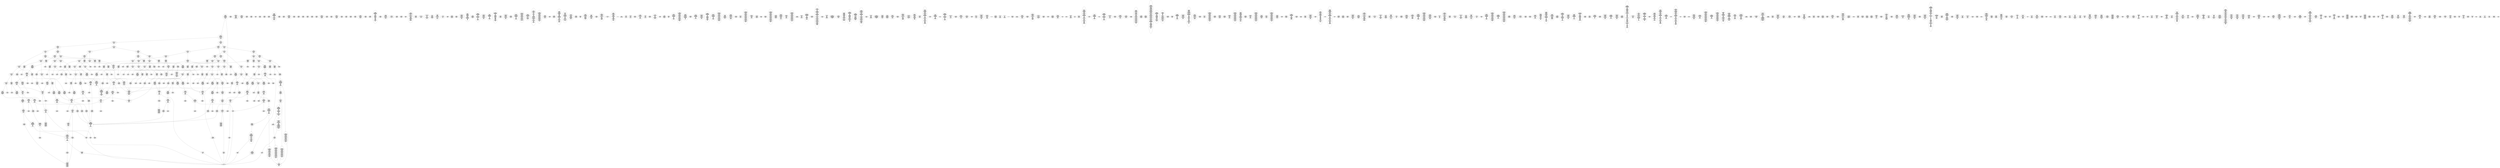 /* Generated by GvGen v.1.0 (https://www.github.com/stricaud/gvgen) */

digraph G {
compound=true;
   node1 [label="[anywhere]"];
   node2 [label="# 0x0
PUSHX Data
PUSHX Data
MSTORE
PUSHX LogicData
CALLDATASIZE
LT
PUSHX Data
JUMPI
"];
   node3 [label="# 0xd
PUSHX Data
CALLDATALOAD
PUSHX BitData
SHR
PUSHX LogicData
GT
PUSHX Data
JUMPI
"];
   node4 [label="# 0x1e
PUSHX LogicData
GT
PUSHX Data
JUMPI
"];
   node5 [label="# 0x29
PUSHX LogicData
GT
PUSHX Data
JUMPI
"];
   node6 [label="# 0x34
PUSHX LogicData
GT
PUSHX Data
JUMPI
"];
   node7 [label="# 0x3f
PUSHX LogicData
EQ
PUSHX Data
JUMPI
"];
   node8 [label="# 0x4a
PUSHX LogicData
EQ
PUSHX Data
JUMPI
"];
   node9 [label="# 0x55
PUSHX LogicData
EQ
PUSHX Data
JUMPI
"];
   node10 [label="# 0x60
PUSHX Data
REVERT
"];
   node11 [label="# 0x64
JUMPDEST
PUSHX LogicData
EQ
PUSHX Data
JUMPI
"];
   node12 [label="# 0x70
PUSHX LogicData
EQ
PUSHX Data
JUMPI
"];
   node13 [label="# 0x7b
PUSHX LogicData
EQ
PUSHX Data
JUMPI
"];
   node14 [label="# 0x86
PUSHX Data
REVERT
"];
   node15 [label="# 0x8a
JUMPDEST
PUSHX LogicData
GT
PUSHX Data
JUMPI
"];
   node16 [label="# 0x96
PUSHX LogicData
EQ
PUSHX Data
JUMPI
"];
   node17 [label="# 0xa1
PUSHX LogicData
EQ
PUSHX Data
JUMPI
"];
   node18 [label="# 0xac
PUSHX LogicData
EQ
PUSHX Data
JUMPI
"];
   node19 [label="# 0xb7
PUSHX Data
REVERT
"];
   node20 [label="# 0xbb
JUMPDEST
PUSHX LogicData
EQ
PUSHX Data
JUMPI
"];
   node21 [label="# 0xc7
PUSHX LogicData
EQ
PUSHX Data
JUMPI
"];
   node22 [label="# 0xd2
PUSHX LogicData
EQ
PUSHX Data
JUMPI
"];
   node23 [label="# 0xdd
PUSHX Data
REVERT
"];
   node24 [label="# 0xe1
JUMPDEST
PUSHX LogicData
GT
PUSHX Data
JUMPI
"];
   node25 [label="# 0xed
PUSHX LogicData
GT
PUSHX Data
JUMPI
"];
   node26 [label="# 0xf8
PUSHX LogicData
EQ
PUSHX Data
JUMPI
"];
   node27 [label="# 0x103
PUSHX LogicData
EQ
PUSHX Data
JUMPI
"];
   node28 [label="# 0x10e
PUSHX LogicData
EQ
PUSHX Data
JUMPI
"];
   node29 [label="# 0x119
PUSHX Data
REVERT
"];
   node30 [label="# 0x11d
JUMPDEST
PUSHX LogicData
EQ
PUSHX Data
JUMPI
"];
   node31 [label="# 0x129
PUSHX LogicData
EQ
PUSHX Data
JUMPI
"];
   node32 [label="# 0x134
PUSHX LogicData
EQ
PUSHX Data
JUMPI
"];
   node33 [label="# 0x13f
PUSHX Data
REVERT
"];
   node34 [label="# 0x143
JUMPDEST
PUSHX LogicData
GT
PUSHX Data
JUMPI
"];
   node35 [label="# 0x14f
PUSHX LogicData
EQ
PUSHX Data
JUMPI
"];
   node36 [label="# 0x15a
PUSHX LogicData
EQ
PUSHX Data
JUMPI
"];
   node37 [label="# 0x165
PUSHX LogicData
EQ
PUSHX Data
JUMPI
"];
   node38 [label="# 0x170
PUSHX Data
REVERT
"];
   node39 [label="# 0x174
JUMPDEST
PUSHX LogicData
EQ
PUSHX Data
JUMPI
"];
   node40 [label="# 0x180
PUSHX LogicData
EQ
PUSHX Data
JUMPI
"];
   node41 [label="# 0x18b
PUSHX Data
REVERT
"];
   node42 [label="# 0x18f
JUMPDEST
PUSHX LogicData
GT
PUSHX Data
JUMPI
"];
   node43 [label="# 0x19b
PUSHX LogicData
GT
PUSHX Data
JUMPI
"];
   node44 [label="# 0x1a6
PUSHX LogicData
GT
PUSHX Data
JUMPI
"];
   node45 [label="# 0x1b1
PUSHX LogicData
EQ
PUSHX Data
JUMPI
"];
   node46 [label="# 0x1bc
PUSHX LogicData
EQ
PUSHX Data
JUMPI
"];
   node47 [label="# 0x1c7
PUSHX LogicData
EQ
PUSHX Data
JUMPI
"];
   node48 [label="# 0x1d2
PUSHX Data
REVERT
"];
   node49 [label="# 0x1d6
JUMPDEST
PUSHX LogicData
EQ
PUSHX Data
JUMPI
"];
   node50 [label="# 0x1e2
PUSHX LogicData
EQ
PUSHX Data
JUMPI
"];
   node51 [label="# 0x1ed
PUSHX LogicData
EQ
PUSHX Data
JUMPI
"];
   node52 [label="# 0x1f8
PUSHX Data
REVERT
"];
   node53 [label="# 0x1fc
JUMPDEST
PUSHX LogicData
GT
PUSHX Data
JUMPI
"];
   node54 [label="# 0x208
PUSHX LogicData
EQ
PUSHX Data
JUMPI
"];
   node55 [label="# 0x213
PUSHX LogicData
EQ
PUSHX Data
JUMPI
"];
   node56 [label="# 0x21e
PUSHX LogicData
EQ
PUSHX Data
JUMPI
"];
   node57 [label="# 0x229
PUSHX Data
REVERT
"];
   node58 [label="# 0x22d
JUMPDEST
PUSHX LogicData
EQ
PUSHX Data
JUMPI
"];
   node59 [label="# 0x239
PUSHX LogicData
EQ
PUSHX Data
JUMPI
"];
   node60 [label="# 0x244
PUSHX Data
REVERT
"];
   node61 [label="# 0x248
JUMPDEST
PUSHX LogicData
GT
PUSHX Data
JUMPI
"];
   node62 [label="# 0x254
PUSHX LogicData
GT
PUSHX Data
JUMPI
"];
   node63 [label="# 0x25f
PUSHX LogicData
EQ
PUSHX Data
JUMPI
"];
   node64 [label="# 0x26a
PUSHX LogicData
EQ
PUSHX Data
JUMPI
"];
   node65 [label="# 0x275
PUSHX LogicData
EQ
PUSHX Data
JUMPI
"];
   node66 [label="# 0x280
PUSHX Data
REVERT
"];
   node67 [label="# 0x284
JUMPDEST
PUSHX LogicData
EQ
PUSHX Data
JUMPI
"];
   node68 [label="# 0x290
PUSHX LogicData
EQ
PUSHX Data
JUMPI
"];
   node69 [label="# 0x29b
PUSHX LogicData
EQ
PUSHX Data
JUMPI
"];
   node70 [label="# 0x2a6
PUSHX Data
REVERT
"];
   node71 [label="# 0x2aa
JUMPDEST
PUSHX LogicData
GT
PUSHX Data
JUMPI
"];
   node72 [label="# 0x2b6
PUSHX LogicData
EQ
PUSHX Data
JUMPI
"];
   node73 [label="# 0x2c1
PUSHX LogicData
EQ
PUSHX Data
JUMPI
"];
   node74 [label="# 0x2cc
PUSHX LogicData
EQ
PUSHX Data
JUMPI
"];
   node75 [label="# 0x2d7
PUSHX Data
REVERT
"];
   node76 [label="# 0x2db
JUMPDEST
PUSHX LogicData
EQ
PUSHX Data
JUMPI
"];
   node77 [label="# 0x2e7
PUSHX LogicData
EQ
PUSHX Data
JUMPI
"];
   node78 [label="# 0x2f2
JUMPDEST
PUSHX Data
REVERT
"];
   node79 [label="# 0x2f7
JUMPDEST
CALLVALUE
ISZERO
PUSHX Data
JUMPI
"];
   node80 [label="# 0x2ff
PUSHX Data
REVERT
"];
   node81 [label="# 0x303
JUMPDEST
PUSHX Data
PUSHX Data
CALLDATASIZE
PUSHX Data
PUSHX Data
JUMP
"];
   node82 [label="# 0x312
JUMPDEST
PUSHX Data
JUMP
"];
   node83 [label="# 0x317
JUMPDEST
PUSHX MemData
MLOAD
ISZERO
ISZERO
MSTORE
PUSHX ArithData
ADD
"];
   node84 [label="# 0x323
JUMPDEST
PUSHX MemData
MLOAD
SUB
RETURN
"];
   node85 [label="# 0x32c
JUMPDEST
CALLVALUE
ISZERO
PUSHX Data
JUMPI
"];
   node86 [label="# 0x334
PUSHX Data
REVERT
"];
   node87 [label="# 0x338
JUMPDEST
PUSHX Data
PUSHX Data
JUMP
"];
   node88 [label="# 0x360
JUMPDEST
PUSHX MemData
MLOAD
PUSHX BitData
AND
MSTORE
PUSHX ArithData
ADD
PUSHX Data
JUMP
"];
   node89 [label="# 0x375
JUMPDEST
CALLVALUE
ISZERO
PUSHX Data
JUMPI
"];
   node90 [label="# 0x37d
PUSHX Data
REVERT
"];
   node91 [label="# 0x381
JUMPDEST
PUSHX Data
PUSHX Data
JUMP
"];
   node92 [label="# 0x38a
JUMPDEST
PUSHX MemData
MLOAD
PUSHX Data
PUSHX Data
JUMP
"];
   node93 [label="# 0x397
JUMPDEST
CALLVALUE
ISZERO
PUSHX Data
JUMPI
"];
   node94 [label="# 0x39f
PUSHX Data
REVERT
"];
   node95 [label="# 0x3a3
JUMPDEST
PUSHX Data
PUSHX Data
CALLDATASIZE
PUSHX Data
PUSHX Data
JUMP
"];
   node96 [label="# 0x3b2
JUMPDEST
PUSHX Data
JUMP
"];
   node97 [label="# 0x3b7
JUMPDEST
PUSHX MemData
MLOAD
PUSHX ArithData
PUSHX BitData
PUSHX BitData
SHL
SUB
AND
MSTORE
PUSHX ArithData
ADD
PUSHX Data
JUMP
"];
   node98 [label="# 0x3cf
JUMPDEST
CALLVALUE
ISZERO
PUSHX Data
JUMPI
"];
   node99 [label="# 0x3d7
PUSHX Data
REVERT
"];
   node100 [label="# 0x3db
JUMPDEST
PUSHX Data
PUSHX Data
CALLDATASIZE
PUSHX Data
PUSHX Data
JUMP
"];
   node101 [label="# 0x3ea
JUMPDEST
PUSHX Data
JUMP
"];
   node102 [label="# 0x3ef
JUMPDEST
STOP
"];
   node103 [label="# 0x3f1
JUMPDEST
CALLVALUE
ISZERO
PUSHX Data
JUMPI
"];
   node104 [label="# 0x3f9
PUSHX Data
REVERT
"];
   node105 [label="# 0x3fd
JUMPDEST
PUSHX Data
PUSHX Data
JUMP
"];
   node106 [label="# 0x425
JUMPDEST
CALLVALUE
ISZERO
PUSHX Data
JUMPI
"];
   node107 [label="# 0x42d
PUSHX Data
REVERT
"];
   node108 [label="# 0x431
JUMPDEST
PUSHX StorData
SLOAD
PUSHX Data
PUSHX BitData
AND
JUMP
"];
   node109 [label="# 0x43f
JUMPDEST
PUSHX MemData
MLOAD
PUSHX Data
PUSHX Data
JUMP
"];
   node110 [label="# 0x44c
JUMPDEST
CALLVALUE
ISZERO
PUSHX Data
JUMPI
"];
   node111 [label="# 0x454
PUSHX Data
REVERT
"];
   node112 [label="# 0x458
JUMPDEST
PUSHX Data
PUSHX Data
CALLDATASIZE
PUSHX Data
PUSHX Data
JUMP
"];
   node113 [label="# 0x467
JUMPDEST
PUSHX Data
JUMP
"];
   node114 [label="# 0x46c
JUMPDEST
CALLVALUE
ISZERO
PUSHX Data
JUMPI
"];
   node115 [label="# 0x474
PUSHX Data
REVERT
"];
   node116 [label="# 0x478
JUMPDEST
PUSHX StorData
SLOAD
PUSHX StorData
SLOAD
SUB
"];
   node117 [label="# 0x481
JUMPDEST
PUSHX MemData
MLOAD
MSTORE
PUSHX ArithData
ADD
PUSHX Data
JUMP
"];
   node118 [label="# 0x48f
JUMPDEST
CALLVALUE
ISZERO
PUSHX Data
JUMPI
"];
   node119 [label="# 0x497
PUSHX Data
REVERT
"];
   node120 [label="# 0x49b
JUMPDEST
PUSHX Data
PUSHX Data
JUMP
"];
   node121 [label="# 0x4a5
JUMPDEST
CALLVALUE
ISZERO
PUSHX Data
JUMPI
"];
   node122 [label="# 0x4ad
PUSHX Data
REVERT
"];
   node123 [label="# 0x4b1
JUMPDEST
PUSHX Data
PUSHX Data
JUMP
"];
   node124 [label="# 0x4d9
JUMPDEST
CALLVALUE
ISZERO
PUSHX Data
JUMPI
"];
   node125 [label="# 0x4e1
PUSHX Data
REVERT
"];
   node126 [label="# 0x4e5
JUMPDEST
PUSHX Data
PUSHX Data
JUMP
"];
   node127 [label="# 0x50d
JUMPDEST
CALLVALUE
ISZERO
PUSHX Data
JUMPI
"];
   node128 [label="# 0x515
PUSHX Data
REVERT
"];
   node129 [label="# 0x519
JUMPDEST
PUSHX Data
PUSHX Data
CALLDATASIZE
PUSHX Data
PUSHX Data
JUMP
"];
   node130 [label="# 0x528
JUMPDEST
PUSHX Data
JUMP
"];
   node131 [label="# 0x52d
JUMPDEST
CALLVALUE
ISZERO
PUSHX Data
JUMPI
"];
   node132 [label="# 0x535
PUSHX Data
REVERT
"];
   node133 [label="# 0x539
JUMPDEST
PUSHX Data
PUSHX Data
CALLDATASIZE
PUSHX Data
PUSHX Data
JUMP
"];
   node134 [label="# 0x548
JUMPDEST
PUSHX Data
JUMP
"];
   node135 [label="# 0x54d
JUMPDEST
PUSHX Data
MLOAD
PUSHX ArithData
PUSHX BitData
PUSHX BitData
SHL
SUB
AND
MSTORE
PUSHX ArithData
ADD
MSTORE
ADD
PUSHX Data
JUMP
"];
   node136 [label="# 0x56c
JUMPDEST
CALLVALUE
ISZERO
PUSHX Data
JUMPI
"];
   node137 [label="# 0x574
PUSHX Data
REVERT
"];
   node138 [label="# 0x578
JUMPDEST
PUSHX Data
PUSHX Data
JUMP
"];
   node139 [label="# 0x581
JUMPDEST
CALLVALUE
ISZERO
PUSHX Data
JUMPI
"];
   node140 [label="# 0x589
PUSHX Data
REVERT
"];
   node141 [label="# 0x58d
JUMPDEST
PUSHX Data
PUSHX Data
CALLDATASIZE
PUSHX Data
PUSHX Data
JUMP
"];
   node142 [label="# 0x59c
JUMPDEST
PUSHX Data
JUMP
"];
   node143 [label="# 0x5a1
JUMPDEST
CALLVALUE
ISZERO
PUSHX Data
JUMPI
"];
   node144 [label="# 0x5a9
PUSHX Data
REVERT
"];
   node145 [label="# 0x5ad
JUMPDEST
PUSHX Data
PUSHX Data
JUMP
"];
   node146 [label="# 0x5d5
JUMPDEST
CALLVALUE
ISZERO
PUSHX Data
JUMPI
"];
   node147 [label="# 0x5dd
PUSHX Data
REVERT
"];
   node148 [label="# 0x5e1
JUMPDEST
PUSHX Data
PUSHX Data
CALLDATASIZE
PUSHX Data
PUSHX Data
JUMP
"];
   node149 [label="# 0x5f0
JUMPDEST
PUSHX Data
JUMP
"];
   node150 [label="# 0x5f5
JUMPDEST
PUSHX MemData
MLOAD
PUSHX Data
PUSHX Data
JUMP
"];
   node151 [label="# 0x602
JUMPDEST
CALLVALUE
ISZERO
PUSHX Data
JUMPI
"];
   node152 [label="# 0x60a
PUSHX Data
REVERT
"];
   node153 [label="# 0x60e
JUMPDEST
PUSHX Data
PUSHX Data
CALLDATASIZE
PUSHX Data
PUSHX Data
JUMP
"];
   node154 [label="# 0x61d
JUMPDEST
PUSHX Data
JUMP
"];
   node155 [label="# 0x622
JUMPDEST
CALLVALUE
ISZERO
PUSHX Data
JUMPI
"];
   node156 [label="# 0x62a
PUSHX Data
REVERT
"];
   node157 [label="# 0x62e
JUMPDEST
PUSHX Data
PUSHX Data
CALLDATASIZE
PUSHX Data
PUSHX Data
JUMP
"];
   node158 [label="# 0x63d
JUMPDEST
PUSHX Data
JUMP
"];
   node159 [label="# 0x642
JUMPDEST
CALLVALUE
ISZERO
PUSHX Data
JUMPI
"];
   node160 [label="# 0x64a
PUSHX Data
REVERT
"];
   node161 [label="# 0x64e
JUMPDEST
PUSHX Data
PUSHX Data
CALLDATASIZE
PUSHX Data
PUSHX Data
JUMP
"];
   node162 [label="# 0x65d
JUMPDEST
PUSHX Data
JUMP
"];
   node163 [label="# 0x662
JUMPDEST
CALLVALUE
ISZERO
PUSHX Data
JUMPI
"];
   node164 [label="# 0x66a
PUSHX Data
REVERT
"];
   node165 [label="# 0x66e
JUMPDEST
PUSHX Data
PUSHX Data
JUMP
"];
   node166 [label="# 0x677
JUMPDEST
CALLVALUE
ISZERO
PUSHX Data
JUMPI
"];
   node167 [label="# 0x67f
PUSHX Data
REVERT
"];
   node168 [label="# 0x683
JUMPDEST
PUSHX Data
PUSHX Data
CALLDATASIZE
PUSHX Data
PUSHX Data
JUMP
"];
   node169 [label="# 0x692
JUMPDEST
PUSHX Data
JUMP
"];
   node170 [label="# 0x697
JUMPDEST
CALLVALUE
ISZERO
PUSHX Data
JUMPI
"];
   node171 [label="# 0x69f
PUSHX Data
REVERT
"];
   node172 [label="# 0x6a3
JUMPDEST
PUSHX Data
PUSHX Data
CALLDATASIZE
PUSHX Data
PUSHX Data
JUMP
"];
   node173 [label="# 0x6b2
JUMPDEST
PUSHX Data
JUMP
"];
   node174 [label="# 0x6b7
JUMPDEST
CALLVALUE
ISZERO
PUSHX Data
JUMPI
"];
   node175 [label="# 0x6bf
PUSHX Data
REVERT
"];
   node176 [label="# 0x6c3
JUMPDEST
PUSHX StorData
SLOAD
PUSHX Data
PUSHX Data
DIV
PUSHX BitData
AND
JUMP
"];
   node177 [label="# 0x6f0
JUMPDEST
CALLVALUE
ISZERO
PUSHX Data
JUMPI
"];
   node178 [label="# 0x6f8
PUSHX Data
REVERT
"];
   node179 [label="# 0x6fc
JUMPDEST
PUSHX Data
PUSHX Data
CALLDATASIZE
PUSHX Data
PUSHX Data
JUMP
"];
   node180 [label="# 0x70b
JUMPDEST
PUSHX Data
JUMP
"];
   node181 [label="# 0x710
JUMPDEST
PUSHX MemData
MLOAD
PUSHX Data
PUSHX Data
JUMP
"];
   node182 [label="# 0x71d
JUMPDEST
CALLVALUE
ISZERO
PUSHX Data
JUMPI
"];
   node183 [label="# 0x725
PUSHX Data
REVERT
"];
   node184 [label="# 0x729
JUMPDEST
PUSHX StorData
SLOAD
PUSHX ArithData
PUSHX BitData
PUSHX BitData
SHL
SUB
AND
PUSHX Data
JUMP
"];
   node185 [label="# 0x73b
JUMPDEST
CALLVALUE
ISZERO
PUSHX Data
JUMPI
"];
   node186 [label="# 0x743
PUSHX Data
REVERT
"];
   node187 [label="# 0x747
JUMPDEST
PUSHX Data
PUSHX Data
JUMP
"];
   node188 [label="# 0x76f
JUMPDEST
CALLVALUE
ISZERO
PUSHX Data
JUMPI
"];
   node189 [label="# 0x777
PUSHX Data
REVERT
"];
   node190 [label="# 0x77b
JUMPDEST
PUSHX Data
PUSHX Data
JUMP
"];
   node191 [label="# 0x784
JUMPDEST
CALLVALUE
ISZERO
PUSHX Data
JUMPI
"];
   node192 [label="# 0x78c
PUSHX Data
REVERT
"];
   node193 [label="# 0x790
JUMPDEST
PUSHX Data
PUSHX Data
CALLDATASIZE
PUSHX Data
PUSHX Data
JUMP
"];
   node194 [label="# 0x79f
JUMPDEST
PUSHX Data
JUMP
"];
   node195 [label="# 0x7a4
JUMPDEST
CALLVALUE
ISZERO
PUSHX Data
JUMPI
"];
   node196 [label="# 0x7ac
PUSHX Data
REVERT
"];
   node197 [label="# 0x7b0
JUMPDEST
PUSHX Data
PUSHX Data
CALLDATASIZE
PUSHX Data
PUSHX Data
JUMP
"];
   node198 [label="# 0x7bf
JUMPDEST
PUSHX Data
JUMP
"];
   node199 [label="# 0x7c4
JUMPDEST
PUSHX MemData
MLOAD
PUSHX Data
PUSHX Data
JUMP
"];
   node200 [label="# 0x7d1
JUMPDEST
CALLVALUE
ISZERO
PUSHX Data
JUMPI
"];
   node201 [label="# 0x7d9
PUSHX Data
REVERT
"];
   node202 [label="# 0x7dd
JUMPDEST
PUSHX Data
PUSHX Data
CALLDATASIZE
PUSHX Data
PUSHX Data
JUMP
"];
   node203 [label="# 0x7ec
JUMPDEST
PUSHX Data
JUMP
"];
   node204 [label="# 0x7f1
JUMPDEST
PUSHX Data
PUSHX Data
CALLDATASIZE
PUSHX Data
PUSHX Data
JUMP
"];
   node205 [label="# 0x7ff
JUMPDEST
PUSHX Data
JUMP
"];
   node206 [label="# 0x804
JUMPDEST
CALLVALUE
ISZERO
PUSHX Data
JUMPI
"];
   node207 [label="# 0x80c
PUSHX Data
REVERT
"];
   node208 [label="# 0x810
JUMPDEST
PUSHX Data
PUSHX Data
JUMP
"];
   node209 [label="# 0x819
JUMPDEST
CALLVALUE
ISZERO
PUSHX Data
JUMPI
"];
   node210 [label="# 0x821
PUSHX Data
REVERT
"];
   node211 [label="# 0x825
JUMPDEST
PUSHX Data
PUSHX Data
CALLDATASIZE
PUSHX Data
PUSHX Data
JUMP
"];
   node212 [label="# 0x834
JUMPDEST
PUSHX Data
JUMP
"];
   node213 [label="# 0x839
JUMPDEST
CALLVALUE
ISZERO
PUSHX Data
JUMPI
"];
   node214 [label="# 0x841
PUSHX Data
REVERT
"];
   node215 [label="# 0x845
JUMPDEST
PUSHX Data
PUSHX Data
CALLDATASIZE
PUSHX Data
PUSHX Data
JUMP
"];
   node216 [label="# 0x854
JUMPDEST
PUSHX Data
JUMP
"];
   node217 [label="# 0x859
JUMPDEST
PUSHX MemData
MLOAD
PUSHX Data
PUSHX Data
JUMP
"];
   node218 [label="# 0x866
JUMPDEST
CALLVALUE
ISZERO
PUSHX Data
JUMPI
"];
   node219 [label="# 0x86e
PUSHX Data
REVERT
"];
   node220 [label="# 0x872
JUMPDEST
PUSHX Data
PUSHX Data
CALLDATASIZE
PUSHX Data
PUSHX Data
JUMP
"];
   node221 [label="# 0x881
JUMPDEST
PUSHX Data
JUMP
"];
   node222 [label="# 0x886
JUMPDEST
CALLVALUE
ISZERO
PUSHX Data
JUMPI
"];
   node223 [label="# 0x88e
PUSHX Data
REVERT
"];
   node224 [label="# 0x892
JUMPDEST
PUSHX Data
PUSHX Data
JUMP
"];
   node225 [label="# 0x89b
JUMPDEST
CALLVALUE
ISZERO
PUSHX Data
JUMPI
"];
   node226 [label="# 0x8a3
PUSHX Data
REVERT
"];
   node227 [label="# 0x8a7
JUMPDEST
PUSHX Data
PUSHX Data
CALLDATASIZE
PUSHX Data
PUSHX Data
JUMP
"];
   node228 [label="# 0x8b6
JUMPDEST
PUSHX Data
JUMP
"];
   node229 [label="# 0x8bb
JUMPDEST
CALLVALUE
ISZERO
PUSHX Data
JUMPI
"];
   node230 [label="# 0x8c3
PUSHX Data
REVERT
"];
   node231 [label="# 0x8c7
JUMPDEST
PUSHX Data
PUSHX Data
JUMP
"];
   node232 [label="# 0x8ef
JUMPDEST
CALLVALUE
ISZERO
PUSHX Data
JUMPI
"];
   node233 [label="# 0x8f7
PUSHX Data
REVERT
"];
   node234 [label="# 0x8fb
JUMPDEST
PUSHX Data
PUSHX Data
JUMP
"];
   node235 [label="# 0x904
JUMPDEST
CALLVALUE
ISZERO
PUSHX Data
JUMPI
"];
   node236 [label="# 0x90c
PUSHX Data
REVERT
"];
   node237 [label="# 0x910
JUMPDEST
PUSHX Data
PUSHX Data
JUMP
"];
   node238 [label="# 0x938
JUMPDEST
CALLVALUE
ISZERO
PUSHX Data
JUMPI
"];
   node239 [label="# 0x940
PUSHX Data
REVERT
"];
   node240 [label="# 0x944
JUMPDEST
PUSHX StorData
SLOAD
PUSHX Data
PUSHX Data
DIV
PUSHX BitData
AND
JUMP
"];
   node241 [label="# 0x96d
JUMPDEST
CALLVALUE
ISZERO
PUSHX Data
JUMPI
"];
   node242 [label="# 0x975
PUSHX Data
REVERT
"];
   node243 [label="# 0x979
JUMPDEST
PUSHX Data
PUSHX Data
CALLDATASIZE
PUSHX Data
PUSHX Data
JUMP
"];
   node244 [label="# 0x988
JUMPDEST
PUSHX ArithData
PUSHX BitData
PUSHX BitData
SHL
SUB
AND
PUSHX Data
MSTORE
PUSHX Data
PUSHX Data
MSTORE
PUSHX Data
SHA3
AND
MSTORE
MSTORE
SHA3
SLOAD
PUSHX BitData
AND
JUMP
"];
   node245 [label="# 0x9b6
JUMPDEST
CALLVALUE
ISZERO
PUSHX Data
JUMPI
"];
   node246 [label="# 0x9be
PUSHX Data
REVERT
"];
   node247 [label="# 0x9c2
JUMPDEST
PUSHX Data
PUSHX Data
CALLDATASIZE
PUSHX Data
PUSHX Data
JUMP
"];
   node248 [label="# 0x9d1
JUMPDEST
PUSHX Data
JUMP
"];
   node249 [label="# 0x9d6
JUMPDEST
PUSHX Data
PUSHX BitData
AND
PUSHX LogicData
EQ
PUSHX Data
JUMPI
"];
   node250 [label="# 0xa23
PUSHX BitData
AND
PUSHX LogicData
EQ
"];
   node251 [label="# 0xa69
JUMPDEST
PUSHX Data
JUMPI
"];
   node252 [label="# 0xa6f
PUSHX Data
PUSHX Data
JUMP
"];
   node253 [label="# 0xa78
JUMPDEST
JUMP
"];
   node254 [label="# 0xa7e
JUMPDEST
PUSHX Data
PUSHX StorData
SLOAD
PUSHX Data
PUSHX Data
JUMP
"];
   node255 [label="# 0xa8d
JUMPDEST
PUSHX ArithData
ADD
PUSHX ArithData
DIV
MUL
PUSHX ArithData
ADD
PUSHX MemData
MLOAD
ADD
PUSHX Data
MSTORE
MSTORE
PUSHX ArithData
ADD
SLOAD
PUSHX Data
PUSHX Data
JUMP
"];
   node256 [label="# 0xab9
JUMPDEST
ISZERO
PUSHX Data
JUMPI
"];
   node257 [label="# 0xac0
PUSHX LogicData
LT
PUSHX Data
JUMPI
"];
   node258 [label="# 0xac8
PUSHX ArithData
SLOAD
DIV
MUL
MSTORE
PUSHX ArithData
ADD
PUSHX Data
JUMP
"];
   node259 [label="# 0xadb
JUMPDEST
ADD
PUSHX Data
MSTORE
PUSHX Data
PUSHX Data
SHA3
"];
   node260 [label="# 0xae9
JUMPDEST
SLOAD
MSTORE
PUSHX ArithData
ADD
PUSHX ArithData
ADD
GT
PUSHX Data
JUMPI
"];
   node261 [label="# 0xafd
SUB
PUSHX BitData
AND
ADD
"];
   node262 [label="# 0xb06
JUMPDEST
JUMP
"];
   node263 [label="# 0xb10
JUMPDEST
PUSHX Data
PUSHX Data
PUSHX Data
JUMP
"];
   node264 [label="# 0xb1b
JUMPDEST
PUSHX Data
JUMPI
"];
   node265 [label="# 0xb20
PUSHX MemData
MLOAD
PUSHX Data
MSTORE
PUSHX ArithData
ADD
PUSHX MemData
MLOAD
SUB
REVERT
"];
   node266 [label="# 0xb51
JUMPDEST
PUSHX Data
MSTORE
PUSHX Data
PUSHX Data
MSTORE
PUSHX Data
SHA3
SLOAD
PUSHX ArithData
PUSHX BitData
PUSHX BitData
SHL
SUB
AND
JUMP
"];
   node267 [label="# 0xb6d
JUMPDEST
PUSHX Data
PUSHX Data
PUSHX Data
JUMP
"];
   node268 [label="# 0xb78
JUMPDEST
PUSHX ArithData
PUSHX BitData
PUSHX BitData
SHL
SUB
AND
PUSHX ArithData
PUSHX BitData
PUSHX BitData
SHL
SUB
AND
EQ
ISZERO
PUSHX Data
JUMPI
"];
   node269 [label="# 0xb95
PUSHX MemData
MLOAD
PUSHX Data
MSTORE
PUSHX ArithData
ADD
PUSHX MemData
MLOAD
SUB
REVERT
"];
   node270 [label="# 0xbc6
JUMPDEST
CALLER
PUSHX ArithData
PUSHX BitData
PUSHX BitData
SHL
SUB
AND
EQ
ISZERO
PUSHX Data
JUMPI
"];
   node271 [label="# 0xbda
PUSHX ArithData
PUSHX BitData
PUSHX BitData
SHL
SUB
AND
PUSHX Data
MSTORE
PUSHX Data
PUSHX Data
MSTORE
PUSHX Data
SHA3
CALLER
MSTORE
MSTORE
SHA3
SLOAD
PUSHX BitData
AND
ISZERO
"];
   node272 [label="# 0xc03
JUMPDEST
ISZERO
PUSHX Data
JUMPI
"];
   node273 [label="# 0xc09
PUSHX MemData
MLOAD
PUSHX Data
MSTORE
PUSHX ArithData
ADD
PUSHX MemData
MLOAD
SUB
REVERT
"];
   node274 [label="# 0xc3a
JUMPDEST
PUSHX Data
PUSHX Data
JUMP
"];
   node275 [label="# 0xc45
JUMPDEST
JUMP
"];
   node276 [label="# 0xc4a
JUMPDEST
PUSHX StorData
SLOAD
PUSHX ArithData
PUSHX BitData
PUSHX BitData
SHL
SUB
AND
CALLER
EQ
PUSHX Data
JUMPI
"];
   node277 [label="# 0xc5d
PUSHX MemData
MLOAD
PUSHX BitData
PUSHX BitData
SHL
MSTORE
PUSHX Data
PUSHX ArithData
ADD
MSTORE
PUSHX ArithData
ADD
MSTORE
PUSHX Data
PUSHX ArithData
ADD
MSTORE
PUSHX ArithData
ADD
"];
   node278 [label="# 0xca0
JUMPDEST
PUSHX MemData
MLOAD
SUB
REVERT
"];
   node279 [label="# 0xca9
JUMPDEST
PUSHX StorData
PUSHX ArithData
SLOAD
PUSHX ArithData
EXP
DIV
PUSHX BitData
AND
PUSHX Data
PUSHX Data
JUMP
"];
   node280 [label="# 0xcca
JUMPDEST
PUSHX ArithData
EXP
SLOAD
PUSHX ArithData
MUL
NOT
AND
PUSHX BitData
AND
MUL
OR
SSTORE
PUSHX BitData
PUSHX BitData
AND
PUSHX StorData
PUSHX ArithData
SLOAD
PUSHX ArithData
EXP
DIV
PUSHX BitData
AND
PUSHX BitData
AND
GT
ISZERO
PUSHX Data
JUMPI
"];
   node281 [label="# 0xd2f
PUSHX MemData
MLOAD
PUSHX BitData
PUSHX BitData
SHL
MSTORE
PUSHX Data
PUSHX ArithData
ADD
MSTORE
PUSHX Data
PUSHX ArithData
ADD
MSTORE
PUSHX Data
PUSHX ArithData
ADD
MSTORE
PUSHX ArithData
ADD
PUSHX Data
JUMP
"];
   node282 [label="# 0xd76
JUMPDEST
PUSHX Data
PUSHX BitData
AND
PUSHX Data
JUMP
"];
   node283 [label="# 0xd86
JUMPDEST
JUMP
"];
   node284 [label="# 0xd8a
JUMPDEST
PUSHX Data
PUSHX Data
JUMP
"];
   node285 [label="# 0xd95
JUMPDEST
PUSHX Data
MSTORE
PUSHX Data
PUSHX ArithData
MSTORE
PUSHX Data
SHA3
MLOAD
ADD
MSTORE
SLOAD
PUSHX ArithData
PUSHX BitData
PUSHX BitData
SHL
SUB
AND
MSTORE
PUSHX Data
DIV
PUSHX BitData
AND
ADD
MSTORE
PUSHX Data
JUMPI
"];
   node286 [label="# 0xdf1
PUSHX Data
MLOAD
ADD
MSTORE
PUSHX StorData
SLOAD
PUSHX ArithData
PUSHX BitData
PUSHX BitData
SHL
SUB
AND
MSTORE
PUSHX Data
DIV
PUSHX BitData
AND
PUSHX ArithData
ADD
MSTORE
"];
   node287 [label="# 0xe36
JUMPDEST
PUSHX ArithData
ADD
MLOAD
PUSHX Data
PUSHX Data
PUSHX Data
PUSHX BitData
AND
PUSHX Data
JUMP
"];
   node288 [label="# 0xe5a
JUMPDEST
PUSHX Data
PUSHX Data
JUMP
"];
   node289 [label="# 0xe64
JUMPDEST
MLOAD
JUMP
"];
   node290 [label="# 0xe72
JUMPDEST
PUSHX StorData
SLOAD
PUSHX ArithData
PUSHX BitData
PUSHX BitData
SHL
SUB
AND
CALLER
EQ
PUSHX Data
JUMPI
"];
   node291 [label="# 0xe85
PUSHX MemData
MLOAD
PUSHX BitData
PUSHX BitData
SHL
MSTORE
PUSHX Data
PUSHX ArithData
ADD
MSTORE
PUSHX ArithData
ADD
MSTORE
PUSHX Data
PUSHX ArithData
ADD
MSTORE
PUSHX ArithData
ADD
PUSHX Data
JUMP
"];
   node292 [label="# 0xecc
JUMPDEST
PUSHX Data
CALLER
SELFBALANCE
PUSHX Data
JUMP
"];
   node293 [label="# 0xed6
JUMPDEST
JUMP
"];
   node294 [label="# 0xed8
JUMPDEST
PUSHX Data
PUSHX MemData
MLOAD
PUSHX ArithData
ADD
PUSHX Data
MSTORE
PUSHX Data
MSTORE
PUSHX Data
JUMP
"];
   node295 [label="# 0xef3
JUMPDEST
MLOAD
PUSHX Data
PUSHX Data
PUSHX LogicData
GT
ISZERO
PUSHX Data
JUMPI
"];
   node296 [label="# 0xf0c
PUSHX Data
PUSHX Data
JUMP
"];
   node297 [label="# 0xf13
JUMPDEST
PUSHX MemData
MLOAD
MSTORE
PUSHX ArithData
MUL
PUSHX ArithData
ADD
ADD
PUSHX Data
MSTORE
ISZERO
PUSHX Data
JUMPI
"];
   node298 [label="# 0xf2d
PUSHX ArithData
ADD
"];
   node299 [label="# 0xf31
JUMPDEST
PUSHX Data
MLOAD
PUSHX ArithData
ADD
MSTORE
PUSHX Data
MSTORE
PUSHX ArithData
ADD
MSTORE
ADD
MSTORE
MSTORE
PUSHX ArithData
ADD
ADD
PUSHX Data
JUMPI
"];
   node300 [label="# 0xf7a
"];
   node301 [label="# 0xf7c
JUMPDEST
PUSHX Data
"];
   node302 [label="# 0xf82
JUMPDEST
EQ
PUSHX Data
JUMPI
"];
   node303 [label="# 0xf8a
PUSHX Data
MLOAD
LT
PUSHX Data
JUMPI
"];
   node304 [label="# 0xf97
PUSHX Data
PUSHX Data
JUMP
"];
   node305 [label="# 0xf9e
JUMPDEST
PUSHX ArithData
MUL
PUSHX ArithData
ADD
ADD
MLOAD
PUSHX Data
JUMP
"];
   node306 [label="# 0xfab
JUMPDEST
MLOAD
LT
PUSHX Data
JUMPI
"];
   node307 [label="# 0xfb6
PUSHX Data
PUSHX Data
JUMP
"];
   node308 [label="# 0xfbd
JUMPDEST
PUSHX ArithData
MUL
ADD
ADD
MSTORE
PUSHX ArithData
ADD
PUSHX Data
JUMP
"];
   node309 [label="# 0xfd0
JUMPDEST
JUMP
"];
   node310 [label="# 0xfd8
JUMPDEST
PUSHX Data
PUSHX Data
PUSHX Data
JUMP
"];
   node311 [label="# 0xfe3
JUMPDEST
MLOAD
JUMP
"];
   node312 [label="# 0xfea
JUMPDEST
PUSHX StorData
SLOAD
PUSHX ArithData
PUSHX BitData
PUSHX BitData
SHL
SUB
AND
CALLER
EQ
PUSHX Data
JUMPI
"];
   node313 [label="# 0xffd
PUSHX MemData
MLOAD
PUSHX BitData
PUSHX BitData
SHL
MSTORE
PUSHX Data
PUSHX ArithData
ADD
MSTORE
PUSHX ArithData
ADD
MSTORE
PUSHX Data
PUSHX ArithData
ADD
MSTORE
PUSHX ArithData
ADD
PUSHX Data
JUMP
"];
   node314 [label="# 0x1044
JUMPDEST
PUSHX Data
PUSHX Data
PUSHX StorData
SLOAD
PUSHX ArithData
PUSHX BitData
PUSHX BitData
SHL
SUB
AND
JUMP
"];
   node315 [label="# 0x1059
JUMPDEST
PUSHX Data
JUMP
"];
   node316 [label="# 0x105f
JUMPDEST
JUMP
"];
   node317 [label="# 0x1062
JUMPDEST
PUSHX Data
PUSHX ArithData
PUSHX BitData
PUSHX BitData
SHL
SUB
AND
PUSHX Data
JUMPI
"];
   node318 [label="# 0x1073
PUSHX MemData
MLOAD
PUSHX Data
MSTORE
PUSHX ArithData
ADD
PUSHX MemData
MLOAD
SUB
REVERT
"];
   node319 [label="# 0x10a4
JUMPDEST
PUSHX ArithData
PUSHX BitData
PUSHX BitData
SHL
SUB
AND
PUSHX Data
MSTORE
PUSHX Data
PUSHX Data
MSTORE
PUSHX Data
SHA3
SLOAD
PUSHX BitData
AND
JUMP
"];
   node320 [label="# 0x10ca
JUMPDEST
PUSHX StorData
SLOAD
PUSHX ArithData
PUSHX BitData
PUSHX BitData
SHL
SUB
AND
CALLER
EQ
PUSHX Data
JUMPI
"];
   node321 [label="# 0x10dd
PUSHX MemData
MLOAD
PUSHX BitData
PUSHX BitData
SHL
MSTORE
PUSHX Data
PUSHX ArithData
ADD
MSTORE
PUSHX ArithData
ADD
MSTORE
PUSHX Data
PUSHX ArithData
ADD
MSTORE
PUSHX ArithData
ADD
PUSHX Data
JUMP
"];
   node322 [label="# 0x1124
JUMPDEST
PUSHX Data
PUSHX Data
PUSHX Data
JUMP
"];
   node323 [label="# 0x112e
JUMPDEST
PUSHX StorData
SLOAD
PUSHX ArithData
PUSHX BitData
PUSHX BitData
SHL
SUB
AND
CALLER
EQ
PUSHX Data
JUMPI
"];
   node324 [label="# 0x1141
PUSHX MemData
MLOAD
PUSHX BitData
PUSHX BitData
SHL
MSTORE
PUSHX Data
PUSHX ArithData
ADD
MSTORE
PUSHX ArithData
ADD
MSTORE
PUSHX Data
PUSHX ArithData
ADD
MSTORE
PUSHX ArithData
ADD
PUSHX Data
JUMP
"];
   node325 [label="# 0x1188
JUMPDEST
MLOAD
PUSHX Data
PUSHX Data
PUSHX ArithData
ADD
PUSHX Data
JUMP
"];
   node326 [label="# 0x119b
JUMPDEST
PUSHX Data
PUSHX StorData
SLOAD
PUSHX BitData
AND
PUSHX LogicData
GT
ISZERO
PUSHX Data
JUMPI
"];
   node327 [label="# 0x11ad
PUSHX Data
PUSHX Data
JUMP
"];
   node328 [label="# 0x11b4
JUMPDEST
EQ
PUSHX Data
JUMPI
"];
   node329 [label="# 0x11ba
PUSHX MemData
MLOAD
PUSHX BitData
PUSHX BitData
SHL
MSTORE
PUSHX Data
PUSHX ArithData
ADD
MSTORE
PUSHX Data
PUSHX ArithData
ADD
MSTORE
PUSHX Data
PUSHX ArithData
ADD
MSTORE
PUSHX Data
PUSHX ArithData
ADD
MSTORE
PUSHX ArithData
ADD
PUSHX Data
JUMP
"];
   node330 [label="# 0x1227
JUMPDEST
PUSHX LogicData
MLOAD
GT
ISZERO
PUSHX Data
JUMPI
"];
   node331 [label="# 0x1233
PUSHX Data
MLOAD
PUSHX Data
PUSHX Data
JUMP
"];
   node332 [label="# 0x1241
JUMPDEST
ISZERO
"];
   node333 [label="# 0x1243
JUMPDEST
PUSHX Data
JUMPI
"];
   node334 [label="# 0x1248
PUSHX MemData
MLOAD
PUSHX BitData
PUSHX BitData
SHL
MSTORE
PUSHX Data
PUSHX ArithData
ADD
MSTORE
PUSHX Data
PUSHX ArithData
ADD
MSTORE
PUSHX Data
PUSHX ArithData
ADD
MSTORE
PUSHX Data
PUSHX ArithData
ADD
MSTORE
PUSHX ArithData
ADD
PUSHX Data
JUMP
"];
   node335 [label="# 0x12b5
JUMPDEST
PUSHX Data
PUSHX Data
MLOAD
PUSHX Data
PUSHX Data
JUMP
"];
   node336 [label="# 0x12c5
JUMPDEST
PUSHX StorData
SLOAD
PUSHX BitData
PUSHX BitData
AND
PUSHX Data
PUSHX Data
DIV
AND
PUSHX Data
JUMP
"];
   node337 [label="# 0x131c
JUMPDEST
PUSHX BitData
AND
GT
ISZERO
PUSHX Data
JUMPI
"];
   node338 [label="# 0x1329
PUSHX MemData
MLOAD
PUSHX BitData
PUSHX BitData
SHL
MSTORE
PUSHX Data
PUSHX ArithData
ADD
MSTORE
PUSHX Data
PUSHX ArithData
ADD
MSTORE
PUSHX Data
PUSHX ArithData
ADD
MSTORE
PUSHX ArithData
ADD
PUSHX Data
JUMP
"];
   node339 [label="# 0x1370
JUMPDEST
PUSHX Data
"];
   node340 [label="# 0x1373
JUMPDEST
MLOAD
LT
ISZERO
PUSHX Data
JUMPI
"];
   node341 [label="# 0x137d
PUSHX BitData
PUSHX ArithData
PUSHX BitData
PUSHX BitData
SHL
SUB
AND
PUSHX Data
CALLER
PUSHX Data
MLOAD
LT
PUSHX Data
JUMPI
"];
   node342 [label="# 0x13ba
PUSHX Data
PUSHX Data
JUMP
"];
   node343 [label="# 0x13c1
JUMPDEST
PUSHX ArithData
MUL
ADD
ADD
MLOAD
PUSHX MemData
MLOAD
PUSHX BitData
PUSHX BitData
SHL
AND
MSTORE
PUSHX ArithData
PUSHX BitData
PUSHX BitData
SHL
SUB
AND
PUSHX ArithData
ADD
MSTORE
AND
PUSHX ArithData
ADD
MSTORE
PUSHX ArithData
ADD
MSTORE
PUSHX ArithData
ADD
PUSHX Data
PUSHX MemData
MLOAD
SUB
PUSHX Data
EXTCODESIZE
ISZERO
ISZERO
PUSHX Data
JUMPI
"];
   node344 [label="# 0x142f
PUSHX Data
REVERT
"];
   node345 [label="# 0x1433
JUMPDEST
GAS
CALL
ISZERO
ISZERO
PUSHX Data
JUMPI
"];
   node346 [label="# 0x143e
RETURNDATASIZE
PUSHX Data
RETURNDATACOPY
RETURNDATASIZE
PUSHX Data
REVERT
"];
   node347 [label="# 0x1447
JUMPDEST
PUSHX ArithData
ADD
PUSHX Data
JUMP
"];
   node348 [label="# 0x1457
JUMPDEST
CALLER
PUSHX Data
MSTORE
PUSHX Data
PUSHX Data
MSTORE
PUSHX Data
SHA3
SLOAD
PUSHX Data
PUSHX BitData
AND
PUSHX Data
DIV
PUSHX BitData
AND
PUSHX Data
PUSHX Data
JUMP
"];
   node349 [label="# 0x14a5
JUMPDEST
PUSHX ArithData
PUSHX BitData
PUSHX BitData
SHL
SUB
AND
PUSHX Data
MSTORE
PUSHX Data
PUSHX Data
MSTORE
PUSHX Data
SHA3
SLOAD
PUSHX BitData
AND
PUSHX ArithData
MUL
PUSHX BitData
AND
OR
SSTORE
JUMP
"];
   node350 [label="# 0x150b
JUMPDEST
PUSHX ArithData
PUSHX BitData
PUSHX BitData
SHL
SUB
PUSHX BitData
AND
PUSHX Data
CALLER
PUSHX Data
PUSHX Data
PUSHX BitData
AND
PUSHX Data
JUMP
"];
   node351 [label="# 0x156b
JUMPDEST
PUSHX MemData
MLOAD
PUSHX BitData
PUSHX BitData
SHL
AND
MSTORE
PUSHX ArithData
PUSHX BitData
PUSHX BitData
SHL
SUB
AND
PUSHX ArithData
ADD
MSTORE
PUSHX ArithData
ADD
MSTORE
PUSHX ArithData
ADD
PUSHX Data
PUSHX MemData
MLOAD
SUB
PUSHX Data
EXTCODESIZE
ISZERO
ISZERO
PUSHX Data
JUMPI
"];
   node352 [label="# 0x15c5
PUSHX Data
REVERT
"];
   node353 [label="# 0x15c9
JUMPDEST
GAS
CALL
ISZERO
ISZERO
PUSHX Data
JUMPI
"];
   node354 [label="# 0x15d4
RETURNDATASIZE
PUSHX Data
RETURNDATACOPY
RETURNDATASIZE
PUSHX Data
REVERT
"];
   node355 [label="# 0x15dd
JUMPDEST
PUSHX Data
CALLER
PUSHX BitData
AND
PUSHX Data
JUMP
"];
   node356 [label="# 0x15f1
JUMPDEST
PUSHX Data
PUSHX Data
PUSHX Data
PUSHX Data
PUSHX Data
JUMP
"];
   node357 [label="# 0x1601
JUMPDEST
PUSHX Data
PUSHX LogicData
GT
ISZERO
PUSHX Data
JUMPI
"];
   node358 [label="# 0x1617
PUSHX Data
PUSHX Data
JUMP
"];
   node359 [label="# 0x161e
JUMPDEST
PUSHX MemData
MLOAD
MSTORE
PUSHX ArithData
MUL
PUSHX ArithData
ADD
ADD
PUSHX Data
MSTORE
ISZERO
PUSHX Data
JUMPI
"];
   node360 [label="# 0x1638
PUSHX ArithData
ADD
PUSHX ArithData
MUL
CALLDATASIZE
CALLDATACOPY
ADD
"];
   node361 [label="# 0x1647
JUMPDEST
PUSHX Data
MLOAD
PUSHX ArithData
ADD
MSTORE
PUSHX Data
MSTORE
PUSHX ArithData
ADD
MSTORE
ADD
MSTORE
"];
   node362 [label="# 0x1668
JUMPDEST
EQ
PUSHX Data
JUMPI
"];
   node363 [label="# 0x1670
PUSHX Data
MSTORE
PUSHX Data
PUSHX ArithData
MSTORE
PUSHX Data
SHA3
MLOAD
PUSHX ArithData
ADD
MSTORE
SLOAD
PUSHX ArithData
PUSHX BitData
PUSHX BitData
SHL
SUB
AND
MSTORE
PUSHX Data
DIV
PUSHX BitData
AND
ADD
MSTORE
PUSHX Data
DIV
PUSHX BitData
AND
ISZERO
ISZERO
ADD
MSTORE
PUSHX Data
JUMPI
"];
   node364 [label="# 0x16f5
PUSHX Data
JUMP
"];
   node365 [label="# 0x16f9
JUMPDEST
MLOAD
PUSHX ArithData
PUSHX BitData
PUSHX BitData
SHL
SUB
AND
ISZERO
PUSHX Data
JUMPI
"];
   node366 [label="# 0x170a
MLOAD
"];
   node367 [label="# 0x170e
JUMPDEST
PUSHX ArithData
PUSHX BitData
PUSHX BitData
SHL
SUB
AND
PUSHX ArithData
PUSHX BitData
PUSHX BitData
SHL
SUB
AND
EQ
ISZERO
PUSHX Data
JUMPI
"];
   node368 [label="# 0x1729
PUSHX ArithData
ADD
MLOAD
LT
PUSHX Data
JUMPI
"];
   node369 [label="# 0x173a
PUSHX Data
PUSHX Data
JUMP
"];
   node370 [label="# 0x1741
JUMPDEST
PUSHX ArithData
MUL
PUSHX ArithData
ADD
ADD
MSTORE
"];
   node371 [label="# 0x174e
JUMPDEST
PUSHX ArithData
ADD
PUSHX Data
JUMP
"];
   node372 [label="# 0x1756
JUMPDEST
JUMP
"];
   node373 [label="# 0x1762
JUMPDEST
PUSHX Data
PUSHX StorData
SLOAD
PUSHX Data
PUSHX Data
JUMP
"];
   node374 [label="# 0x1771
JUMPDEST
PUSHX Data
LT
PUSHX Data
JUMPI
"];
   node375 [label="# 0x177b
PUSHX MemData
MLOAD
PUSHX Data
MSTORE
PUSHX ArithData
ADD
PUSHX MemData
MLOAD
SUB
REVERT
"];
   node376 [label="# 0x17ac
JUMPDEST
PUSHX StorData
SLOAD
PUSHX Data
GT
ISZERO
PUSHX Data
JUMPI
"];
   node377 [label="# 0x17bb
"];
   node378 [label="# 0x17be
JUMPDEST
PUSHX Data
PUSHX Data
PUSHX Data
JUMP
"];
   node379 [label="# 0x17c9
JUMPDEST
LT
ISZERO
PUSHX Data
JUMPI
"];
   node380 [label="# 0x17d4
SUB
LT
ISZERO
PUSHX Data
JUMPI
"];
   node381 [label="# 0x17df
"];
   node382 [label="# 0x17e2
JUMPDEST
PUSHX Data
JUMP
"];
   node383 [label="# 0x17e8
JUMPDEST
PUSHX Data
"];
   node384 [label="# 0x17ec
JUMPDEST
PUSHX Data
PUSHX LogicData
GT
ISZERO
PUSHX Data
JUMPI
"];
   node385 [label="# 0x1800
PUSHX Data
PUSHX Data
JUMP
"];
   node386 [label="# 0x1807
JUMPDEST
PUSHX MemData
MLOAD
MSTORE
PUSHX ArithData
MUL
PUSHX ArithData
ADD
ADD
PUSHX Data
MSTORE
ISZERO
PUSHX Data
JUMPI
"];
   node387 [label="# 0x1821
PUSHX ArithData
ADD
PUSHX ArithData
MUL
CALLDATASIZE
CALLDATACOPY
ADD
"];
   node388 [label="# 0x1830
JUMPDEST
PUSHX Data
JUMPI
"];
   node389 [label="# 0x1839
PUSHX Data
JUMP
"];
   node390 [label="# 0x1843
JUMPDEST
PUSHX Data
PUSHX Data
PUSHX Data
JUMP
"];
   node391 [label="# 0x184e
JUMPDEST
PUSHX Data
PUSHX ArithData
ADD
MLOAD
PUSHX Data
JUMPI
"];
   node392 [label="# 0x185c
MLOAD
"];
   node393 [label="# 0x185f
JUMPDEST
"];
   node394 [label="# 0x1861
JUMPDEST
EQ
ISZERO
ISZERO
PUSHX Data
JUMPI
"];
   node395 [label="# 0x186c
EQ
ISZERO
"];
   node396 [label="# 0x1871
JUMPDEST
ISZERO
PUSHX Data
JUMPI
"];
   node397 [label="# 0x1877
PUSHX Data
MSTORE
PUSHX Data
PUSHX ArithData
MSTORE
PUSHX Data
SHA3
MLOAD
PUSHX ArithData
ADD
MSTORE
SLOAD
PUSHX ArithData
PUSHX BitData
PUSHX BitData
SHL
SUB
AND
MSTORE
PUSHX Data
DIV
PUSHX BitData
AND
ADD
MSTORE
PUSHX Data
DIV
PUSHX BitData
AND
ISZERO
ISZERO
ADD
MSTORE
PUSHX Data
JUMPI
"];
   node398 [label="# 0x18fc
PUSHX Data
JUMP
"];
   node399 [label="# 0x1900
JUMPDEST
MLOAD
PUSHX ArithData
PUSHX BitData
PUSHX BitData
SHL
SUB
AND
ISZERO
PUSHX Data
JUMPI
"];
   node400 [label="# 0x1911
MLOAD
"];
   node401 [label="# 0x1915
JUMPDEST
PUSHX ArithData
PUSHX BitData
PUSHX BitData
SHL
SUB
AND
PUSHX ArithData
PUSHX BitData
PUSHX BitData
SHL
SUB
AND
EQ
ISZERO
PUSHX Data
JUMPI
"];
   node402 [label="# 0x1930
PUSHX ArithData
ADD
MLOAD
LT
PUSHX Data
JUMPI
"];
   node403 [label="# 0x1941
PUSHX Data
PUSHX Data
JUMP
"];
   node404 [label="# 0x1948
JUMPDEST
PUSHX ArithData
MUL
PUSHX ArithData
ADD
ADD
MSTORE
"];
   node405 [label="# 0x1955
JUMPDEST
PUSHX ArithData
ADD
PUSHX Data
JUMP
"];
   node406 [label="# 0x195d
JUMPDEST
MSTORE
"];
   node407 [label="# 0x1969
JUMPDEST
JUMP
"];
   node408 [label="# 0x1970
JUMPDEST
PUSHX Data
PUSHX Data
MLOAD
PUSHX ArithData
ADD
MSTORE
PUSHX Data
MSTORE
PUSHX ArithData
ADD
MSTORE
ADD
MSTORE
PUSHX ArithData
ADD
MSTORE
PUSHX ArithData
ADD
MSTORE
PUSHX ArithData
ADD
MSTORE
PUSHX ArithData
ADD
MSTORE
PUSHX ArithData
ADD
MSTORE
PUSHX ArithData
ADD
MSTORE
JUMP
"];
   node409 [label="# 0x19bd
JUMPDEST
PUSHX Data
PUSHX Data
PUSHX Data
JUMP
"];
   node410 [label="# 0x19c7
JUMPDEST
PUSHX Data
PUSHX Data
PUSHX Data
JUMP
"];
   node411 [label="# 0x19d3
JUMPDEST
PUSHX MemData
MLOAD
PUSHX ArithData
ADD
PUSHX Data
MSTORE
PUSHX Data
MSTORE
PUSHX ArithData
ADD
PUSHX Data
MSTORE
PUSHX ArithData
ADD
PUSHX BitData
PUSHX BitData
AND
MSTORE
PUSHX ArithData
ADD
PUSHX BitData
AND
MSTORE
PUSHX ArithData
ADD
PUSHX BitData
PUSHX BitData
AND
MSTORE
PUSHX ArithData
ADD
PUSHX BitData
AND
MSTORE
PUSHX ArithData
ADD
PUSHX Data
CALLER
PUSHX ArithData
PUSHX BitData
PUSHX BitData
SHL
SUB
AND
PUSHX Data
MSTORE
PUSHX Data
PUSHX Data
MSTORE
PUSHX Data
SHA3
SLOAD
PUSHX BitData
PUSHX Data
DIV
AND
JUMP
"];
   node412 [label="# 0x1ae3
JUMPDEST
PUSHX ArithData
PUSHX BitData
PUSHX BitData
SHL
SUB
AND
PUSHX Data
MSTORE
PUSHX Data
PUSHX Data
MSTORE
PUSHX Data
SHA3
SLOAD
PUSHX Data
DIV
PUSHX BitData
AND
PUSHX Data
PUSHX Data
JUMP
"];
   node413 [label="# 0x1b1c
JUMPDEST
PUSHX BitData
AND
MSTORE
AND
AND
LT
ISZERO
PUSHX ArithData
ADD
MSTORE
PUSHX StorData
SLOAD
PUSHX ArithData
ADD
PUSHX BitData
AND
PUSHX LogicData
GT
ISZERO
PUSHX Data
JUMPI
"];
   node414 [label="# 0x1b49
PUSHX Data
PUSHX Data
JUMP
"];
   node415 [label="# 0x1b50
JUMPDEST
MSTORE
JUMP
"];
   node416 [label="# 0x1b5a
JUMPDEST
PUSHX ArithData
PUSHX BitData
PUSHX BitData
SHL
SUB
AND
CALLER
EQ
ISZERO
PUSHX Data
JUMPI
"];
   node417 [label="# 0x1b6c
PUSHX MemData
MLOAD
PUSHX Data
MSTORE
PUSHX ArithData
ADD
PUSHX MemData
MLOAD
SUB
REVERT
"];
   node418 [label="# 0x1b9d
JUMPDEST
CALLER
PUSHX Data
MSTORE
PUSHX Data
PUSHX ArithData
MSTORE
PUSHX MemData
SHA3
PUSHX ArithData
PUSHX BitData
PUSHX BitData
SHL
SUB
AND
MSTORE
MSTORE
SHA3
SLOAD
PUSHX BitData
AND
ISZERO
ISZERO
OR
SSTORE
MLOAD
MSTORE
PUSHX Data
ADD
PUSHX MemData
MLOAD
SUB
LOGX
JUMP
"];
   node419 [label="# 0x1c27
JUMPDEST
PUSHX Data
PUSHX StorData
SLOAD
PUSHX BitData
AND
PUSHX LogicData
GT
ISZERO
PUSHX Data
JUMPI
"];
   node420 [label="# 0x1c39
PUSHX Data
PUSHX Data
JUMP
"];
   node421 [label="# 0x1c40
JUMPDEST
EQ
PUSHX Data
JUMPI
"];
   node422 [label="# 0x1c46
PUSHX MemData
MLOAD
PUSHX BitData
PUSHX BitData
SHL
MSTORE
PUSHX Data
PUSHX ArithData
ADD
MSTORE
PUSHX Data
PUSHX ArithData
ADD
MSTORE
PUSHX Data
PUSHX ArithData
ADD
MSTORE
PUSHX ArithData
ADD
PUSHX Data
JUMP
"];
   node423 [label="# 0x1c8d
JUMPDEST
PUSHX Data
PUSHX Data
JUMP
"];
   node424 [label="# 0x1c95
JUMPDEST
PUSHX BitData
AND
PUSHX Data
PUSHX Data
JUMP
"];
   node425 [label="# 0x1ca3
JUMPDEST
PUSHX Data
PUSHX Data
JUMP
"];
   node426 [label="# 0x1cad
JUMPDEST
PUSHX BitData
AND
GT
ISZERO
PUSHX Data
JUMPI
"];
   node427 [label="# 0x1cba
PUSHX MemData
MLOAD
PUSHX BitData
PUSHX BitData
SHL
MSTORE
PUSHX Data
PUSHX ArithData
ADD
MSTORE
PUSHX Data
PUSHX ArithData
ADD
MSTORE
PUSHX Data
PUSHX ArithData
ADD
MSTORE
PUSHX ArithData
ADD
PUSHX Data
JUMP
"];
   node428 [label="# 0x1d01
JUMPDEST
CALLER
PUSHX Data
MSTORE
PUSHX Data
PUSHX Data
MSTORE
PUSHX Data
SHA3
SLOAD
PUSHX BitData
PUSHX BitData
AND
PUSHX BitData
PUSHX Data
DIV
AND
PUSHX Data
PUSHX Data
DIV
AND
PUSHX Data
JUMP
"];
   node429 [label="# 0x1d79
JUMPDEST
PUSHX Data
PUSHX Data
JUMP
"];
   node430 [label="# 0x1d83
JUMPDEST
PUSHX BitData
AND
GT
ISZERO
PUSHX Data
JUMPI
"];
   node431 [label="# 0x1d90
PUSHX MemData
MLOAD
PUSHX BitData
PUSHX BitData
SHL
MSTORE
PUSHX Data
PUSHX ArithData
ADD
MSTORE
PUSHX Data
PUSHX ArithData
ADD
MSTORE
PUSHX Data
PUSHX ArithData
ADD
MSTORE
PUSHX ArithData
ADD
PUSHX Data
JUMP
"];
   node432 [label="# 0x1dd7
JUMPDEST
PUSHX Data
PUSHX Data
PUSHX BitData
AND
PUSHX Data
JUMP
"];
   node433 [label="# 0x1e07
JUMPDEST
CALLVALUE
EQ
PUSHX Data
JUMPI
"];
   node434 [label="# 0x1e0e
PUSHX MemData
MLOAD
PUSHX BitData
PUSHX BitData
SHL
MSTORE
PUSHX Data
PUSHX ArithData
ADD
MSTORE
PUSHX Data
PUSHX ArithData
ADD
MSTORE
PUSHX Data
PUSHX ArithData
ADD
MSTORE
PUSHX ArithData
ADD
PUSHX Data
JUMP
"];
   node435 [label="# 0x1e55
JUMPDEST
PUSHX Data
CALLER
PUSHX BitData
AND
PUSHX Data
JUMP
"];
   node436 [label="# 0x1e65
JUMPDEST
PUSHX StorData
SLOAD
PUSHX Data
PUSHX Data
DIV
PUSHX BitData
AND
PUSHX Data
PUSHX StorData
SLOAD
JUMP
"];
   node437 [label="# 0x1e92
JUMPDEST
PUSHX Data
PUSHX Data
JUMP
"];
   node438 [label="# 0x1e9c
JUMPDEST
JUMP
"];
   node439 [label="# 0x1ea1
JUMPDEST
PUSHX Data
PUSHX Data
JUMP
"];
   node440 [label="# 0x1eac
JUMPDEST
PUSHX ArithData
PUSHX BitData
PUSHX BitData
SHL
SUB
AND
EXTCODESIZE
ISZERO
ISZERO
ISZERO
PUSHX Data
JUMPI
"];
   node441 [label="# 0x1ec0
PUSHX Data
PUSHX Data
JUMP
"];
   node442 [label="# 0x1ecc
JUMPDEST
ISZERO
"];
   node443 [label="# 0x1ece
JUMPDEST
ISZERO
PUSHX Data
JUMPI
"];
   node444 [label="# 0x1ed4
PUSHX MemData
MLOAD
PUSHX Data
MSTORE
PUSHX ArithData
ADD
PUSHX MemData
MLOAD
SUB
REVERT
"];
   node445 [label="# 0x1f05
JUMPDEST
JUMP
"];
   node446 [label="# 0x1f0b
JUMPDEST
PUSHX Data
MLOAD
PUSHX ArithData
ADD
MSTORE
PUSHX Data
MSTORE
PUSHX ArithData
ADD
MSTORE
ADD
MSTORE
MLOAD
ADD
MSTORE
MSTORE
ADD
MSTORE
ADD
MSTORE
PUSHX StorData
SLOAD
LT
PUSHX Data
JUMPI
"];
   node447 [label="# 0x1f4b
JUMP
"];
   node448 [label="# 0x1f50
JUMPDEST
PUSHX Data
MSTORE
PUSHX Data
PUSHX ArithData
MSTORE
PUSHX Data
SHA3
MLOAD
PUSHX ArithData
ADD
MSTORE
SLOAD
PUSHX ArithData
PUSHX BitData
PUSHX BitData
SHL
SUB
AND
MSTORE
PUSHX Data
DIV
PUSHX BitData
AND
ADD
MSTORE
PUSHX Data
DIV
PUSHX BitData
AND
ISZERO
ISZERO
ADD
MSTORE
PUSHX Data
JUMPI
"];
   node449 [label="# 0x1fd6
JUMP
"];
   node450 [label="# 0x1fdb
JUMPDEST
PUSHX Data
PUSHX Data
JUMP
"];
   node451 [label="# 0x1fe4
JUMPDEST
PUSHX Data
PUSHX Data
PUSHX Data
JUMP
"];
   node452 [label="# 0x1fef
JUMPDEST
PUSHX Data
JUMPI
"];
   node453 [label="# 0x1ff4
PUSHX MemData
MLOAD
PUSHX Data
MSTORE
PUSHX ArithData
ADD
PUSHX MemData
MLOAD
SUB
REVERT
"];
   node454 [label="# 0x2025
JUMPDEST
PUSHX Data
PUSHX StorData
SLOAD
PUSHX Data
PUSHX Data
JUMP
"];
   node455 [label="# 0x2034
JUMPDEST
PUSHX ArithData
ADD
PUSHX ArithData
DIV
MUL
PUSHX ArithData
ADD
PUSHX MemData
MLOAD
ADD
PUSHX Data
MSTORE
MSTORE
PUSHX ArithData
ADD
SLOAD
PUSHX Data
PUSHX Data
JUMP
"];
   node456 [label="# 0x2060
JUMPDEST
ISZERO
PUSHX Data
JUMPI
"];
   node457 [label="# 0x2067
PUSHX LogicData
LT
PUSHX Data
JUMPI
"];
   node458 [label="# 0x206f
PUSHX ArithData
SLOAD
DIV
MUL
MSTORE
PUSHX ArithData
ADD
PUSHX Data
JUMP
"];
   node459 [label="# 0x2082
JUMPDEST
ADD
PUSHX Data
MSTORE
PUSHX Data
PUSHX Data
SHA3
"];
   node460 [label="# 0x2090
JUMPDEST
SLOAD
MSTORE
PUSHX ArithData
ADD
PUSHX ArithData
ADD
GT
PUSHX Data
JUMPI
"];
   node461 [label="# 0x20a4
SUB
PUSHX BitData
AND
ADD
"];
   node462 [label="# 0x20ad
JUMPDEST
PUSHX Data
PUSHX Data
JUMP
"];
   node463 [label="# 0x20be
JUMPDEST
PUSHX MemData
MLOAD
PUSHX ArithData
ADD
PUSHX Data
PUSHX Data
JUMP
"];
   node464 [label="# 0x20cf
JUMPDEST
PUSHX MemData
MLOAD
PUSHX ArithData
SUB
SUB
MSTORE
PUSHX Data
MSTORE
JUMP
"];
   node465 [label="# 0x20e6
JUMPDEST
PUSHX Data
PUSHX Data
PUSHX Data
PUSHX Data
PUSHX Data
JUMP
"];
   node466 [label="# 0x2132
JUMPDEST
PUSHX StorData
SLOAD
PUSHX ArithData
PUSHX BitData
PUSHX BitData
SHL
SUB
AND
CALLER
EQ
PUSHX Data
JUMPI
"];
   node467 [label="# 0x2145
PUSHX MemData
MLOAD
PUSHX BitData
PUSHX BitData
SHL
MSTORE
PUSHX Data
PUSHX ArithData
ADD
MSTORE
PUSHX ArithData
ADD
MSTORE
PUSHX Data
PUSHX ArithData
ADD
MSTORE
PUSHX ArithData
ADD
PUSHX Data
JUMP
"];
   node468 [label="# 0x218c
JUMPDEST
PUSHX StorData
SLOAD
PUSHX BitData
AND
PUSHX Data
PUSHX LogicData
GT
ISZERO
PUSHX Data
JUMPI
"];
   node469 [label="# 0x21c2
PUSHX Data
PUSHX Data
JUMP
"];
   node470 [label="# 0x21c9
JUMPDEST
MUL
OR
SSTORE
JUMP
"];
   node471 [label="# 0x21d1
JUMPDEST
PUSHX StorData
SLOAD
PUSHX Data
PUSHX Data
JUMP
"];
   node472 [label="# 0x21de
JUMPDEST
PUSHX ArithData
ADD
PUSHX ArithData
DIV
MUL
PUSHX ArithData
ADD
PUSHX MemData
MLOAD
ADD
PUSHX Data
MSTORE
MSTORE
PUSHX ArithData
ADD
SLOAD
PUSHX Data
PUSHX Data
JUMP
"];
   node473 [label="# 0x220a
JUMPDEST
ISZERO
PUSHX Data
JUMPI
"];
   node474 [label="# 0x2211
PUSHX LogicData
LT
PUSHX Data
JUMPI
"];
   node475 [label="# 0x2219
PUSHX ArithData
SLOAD
DIV
MUL
MSTORE
PUSHX ArithData
ADD
PUSHX Data
JUMP
"];
   node476 [label="# 0x222c
JUMPDEST
ADD
PUSHX Data
MSTORE
PUSHX Data
PUSHX Data
SHA3
"];
   node477 [label="# 0x223a
JUMPDEST
SLOAD
MSTORE
PUSHX ArithData
ADD
PUSHX ArithData
ADD
GT
PUSHX Data
JUMPI
"];
   node478 [label="# 0x224e
SUB
PUSHX BitData
AND
ADD
"];
   node479 [label="# 0x2257
JUMPDEST
JUMP
"];
   node480 [label="# 0x225f
JUMPDEST
PUSHX StorData
SLOAD
PUSHX ArithData
PUSHX BitData
PUSHX BitData
SHL
SUB
AND
CALLER
EQ
PUSHX Data
JUMPI
"];
   node481 [label="# 0x2272
PUSHX MemData
MLOAD
PUSHX BitData
PUSHX BitData
SHL
MSTORE
PUSHX Data
PUSHX ArithData
ADD
MSTORE
PUSHX ArithData
ADD
MSTORE
PUSHX Data
PUSHX ArithData
ADD
MSTORE
PUSHX ArithData
ADD
PUSHX Data
JUMP
"];
   node482 [label="# 0x22b9
JUMPDEST
PUSHX ArithData
PUSHX BitData
PUSHX BitData
SHL
SUB
AND
PUSHX Data
JUMPI
"];
   node483 [label="# 0x22c8
PUSHX MemData
MLOAD
PUSHX BitData
PUSHX BitData
SHL
MSTORE
PUSHX Data
PUSHX ArithData
ADD
MSTORE
PUSHX Data
PUSHX ArithData
ADD
MSTORE
PUSHX Data
PUSHX ArithData
ADD
MSTORE
PUSHX Data
PUSHX ArithData
ADD
MSTORE
PUSHX ArithData
ADD
PUSHX Data
JUMP
"];
   node484 [label="# 0x2335
JUMPDEST
PUSHX Data
PUSHX Data
JUMP
"];
   node485 [label="# 0x233e
JUMPDEST
PUSHX Data
PUSHX BitData
AND
PUSHX LogicData
EQ
PUSHX Data
JUMPI
"];
   node486 [label="# 0x238b
PUSHX BitData
AND
PUSHX LogicData
EQ
"];
   node487 [label="# 0x23d1
JUMPDEST
PUSHX Data
JUMPI
"];
   node488 [label="# 0x23d7
PUSHX Data
PUSHX Data
JUMP
"];
   node489 [label="# 0x23e0
JUMPDEST
PUSHX Data
PUSHX StorData
SLOAD
LT
ISZERO
PUSHX Data
JUMPI
"];
   node490 [label="# 0x23ee
PUSHX Data
MSTORE
PUSHX Data
PUSHX Data
MSTORE
PUSHX Data
SHA3
SLOAD
PUSHX Data
DIV
PUSHX BitData
AND
ISZERO
JUMP
"];
   node491 [label="# 0x2425
JUMPDEST
PUSHX Data
MSTORE
PUSHX Data
PUSHX Data
MSTORE
PUSHX MemData
SHA3
SLOAD
PUSHX BitData
AND
PUSHX ArithData
PUSHX BitData
PUSHX BitData
SHL
SUB
AND
OR
SSTORE
MLOAD
AND
PUSHX Data
LOGX
JUMP
"];
   node492 [label="# 0x2499
JUMPDEST
PUSHX Data
PUSHX MemData
MLOAD
PUSHX ArithData
ADD
PUSHX Data
MSTORE
PUSHX Data
MSTORE
PUSHX Data
JUMP
"];
   node493 [label="# 0x24b3
JUMPDEST
PUSHX Data
PUSHX Data
PUSHX Data
JUMP
"];
   node494 [label="# 0x24be
JUMPDEST
PUSHX ArithData
PUSHX BitData
PUSHX BitData
SHL
SUB
AND
PUSHX ArithData
ADD
MLOAD
PUSHX ArithData
PUSHX BitData
PUSHX BitData
SHL
SUB
AND
EQ
PUSHX Data
JUMPI
"];
   node495 [label="# 0x24de
PUSHX MemData
MLOAD
PUSHX Data
MSTORE
PUSHX ArithData
ADD
PUSHX MemData
MLOAD
SUB
REVERT
"];
   node496 [label="# 0x250f
JUMPDEST
PUSHX Data
CALLER
PUSHX ArithData
PUSHX BitData
PUSHX BitData
SHL
SUB
AND
EQ
PUSHX Data
JUMPI
"];
   node497 [label="# 0x2523
PUSHX ArithData
PUSHX BitData
PUSHX BitData
SHL
SUB
AND
PUSHX Data
MSTORE
PUSHX Data
PUSHX Data
MSTORE
PUSHX Data
SHA3
CALLER
MSTORE
MSTORE
SHA3
SLOAD
PUSHX BitData
AND
"];
   node498 [label="# 0x254b
JUMPDEST
PUSHX Data
JUMPI
"];
   node499 [label="# 0x2551
CALLER
PUSHX Data
PUSHX Data
JUMP
"];
   node500 [label="# 0x255b
JUMPDEST
PUSHX ArithData
PUSHX BitData
PUSHX BitData
SHL
SUB
AND
EQ
"];
   node501 [label="# 0x2566
JUMPDEST
PUSHX Data
JUMPI
"];
   node502 [label="# 0x256e
PUSHX MemData
MLOAD
PUSHX Data
MSTORE
PUSHX ArithData
ADD
PUSHX MemData
MLOAD
SUB
REVERT
"];
   node503 [label="# 0x259f
JUMPDEST
PUSHX ArithData
PUSHX BitData
PUSHX BitData
SHL
SUB
AND
PUSHX Data
JUMPI
"];
   node504 [label="# 0x25ae
PUSHX MemData
MLOAD
PUSHX Data
MSTORE
PUSHX ArithData
ADD
PUSHX MemData
MLOAD
SUB
REVERT
"];
   node505 [label="# 0x25df
JUMPDEST
PUSHX Data
PUSHX Data
PUSHX Data
JUMP
"];
   node506 [label="# 0x25eb
JUMPDEST
PUSHX ArithData
PUSHX BitData
PUSHX BitData
SHL
SUB
AND
PUSHX Data
MSTORE
PUSHX Data
PUSHX Data
MSTORE
PUSHX Data
SHA3
SLOAD
PUSHX BitData
AND
PUSHX BitData
AND
PUSHX ArithData
ADD
AND
OR
SSTORE
AND
MSTORE
SHA3
SLOAD
AND
AND
PUSHX ArithData
ADD
AND
OR
SSTORE
MSTORE
PUSHX Data
MSTORE
SHA3
SLOAD
PUSHX BitData
AND
OR
PUSHX ArithData
TIMESTAMP
AND
MUL
OR
SSTORE
ADD
MSTORE
SHA3
SLOAD
AND
PUSHX Data
JUMPI
"];
   node507 [label="# 0x26e5
PUSHX StorData
SLOAD
EQ
PUSHX Data
JUMPI
"];
   node508 [label="# 0x26ee
SLOAD
PUSHX ArithData
ADD
MLOAD
PUSHX BitData
AND
PUSHX ArithData
MUL
PUSHX BitData
AND
PUSHX ArithData
PUSHX BitData
PUSHX BitData
SHL
SUB
AND
OR
OR
SSTORE
"];
   node509 [label="# 0x2748
JUMPDEST
PUSHX ArithData
PUSHX BitData
PUSHX BitData
SHL
SUB
AND
PUSHX ArithData
PUSHX BitData
PUSHX BitData
SHL
SUB
AND
PUSHX Data
PUSHX MemData
MLOAD
PUSHX MemData
MLOAD
SUB
LOGX
"];
   node510 [label="# 0x278d
JUMPDEST
JUMP
"];
   node511 [label="# 0x2794
JUMPDEST
SELFBALANCE
LT
ISZERO
PUSHX Data
JUMPI
"];
   node512 [label="# 0x279d
PUSHX MemData
MLOAD
PUSHX BitData
PUSHX BitData
SHL
MSTORE
PUSHX Data
PUSHX ArithData
ADD
MSTORE
PUSHX Data
PUSHX ArithData
ADD
MSTORE
PUSHX Data
PUSHX ArithData
ADD
MSTORE
PUSHX ArithData
ADD
PUSHX Data
JUMP
"];
   node513 [label="# 0x27e4
JUMPDEST
PUSHX Data
PUSHX ArithData
PUSHX BitData
PUSHX BitData
SHL
SUB
AND
PUSHX MemData
MLOAD
PUSHX Data
PUSHX MemData
MLOAD
SUB
GAS
CALL
RETURNDATASIZE
PUSHX LogicData
EQ
PUSHX Data
JUMPI
"];
   node514 [label="# 0x2810
PUSHX MemData
MLOAD
PUSHX BitData
NOT
PUSHX ArithData
RETURNDATASIZE
ADD
AND
ADD
PUSHX Data
MSTORE
RETURNDATASIZE
MSTORE
RETURNDATASIZE
PUSHX Data
PUSHX ArithData
ADD
RETURNDATACOPY
PUSHX Data
JUMP
"];
   node515 [label="# 0x2831
JUMPDEST
PUSHX Data
"];
   node516 [label="# 0x2836
JUMPDEST
PUSHX Data
JUMPI
"];
   node517 [label="# 0x2840
PUSHX MemData
MLOAD
PUSHX BitData
PUSHX BitData
SHL
MSTORE
PUSHX Data
PUSHX ArithData
ADD
MSTORE
PUSHX Data
PUSHX ArithData
ADD
MSTORE
PUSHX Data
PUSHX ArithData
ADD
MSTORE
PUSHX Data
PUSHX ArithData
ADD
MSTORE
PUSHX ArithData
ADD
PUSHX Data
JUMP
"];
   node518 [label="# 0x28ad
JUMPDEST
PUSHX Data
MLOAD
PUSHX ArithData
ADD
MSTORE
PUSHX Data
MSTORE
PUSHX ArithData
ADD
MSTORE
ADD
MSTORE
PUSHX StorData
SLOAD
LT
ISZERO
PUSHX Data
JUMPI
"];
   node519 [label="# 0x28d6
PUSHX Data
MSTORE
PUSHX Data
PUSHX ArithData
MSTORE
PUSHX Data
SHA3
MLOAD
PUSHX ArithData
ADD
MSTORE
SLOAD
PUSHX ArithData
PUSHX BitData
PUSHX BitData
SHL
SUB
AND
MSTORE
PUSHX Data
DIV
PUSHX BitData
AND
ADD
MSTORE
PUSHX Data
DIV
PUSHX BitData
AND
ISZERO
ISZERO
ADD
MSTORE
PUSHX Data
JUMPI
"];
   node520 [label="# 0x2958
MLOAD
PUSHX ArithData
PUSHX BitData
PUSHX BitData
SHL
SUB
AND
ISZERO
PUSHX Data
JUMPI
"];
   node521 [label="# 0x2968
JUMP
"];
   node522 [label="# 0x296e
JUMPDEST
PUSHX ArithData
ADD
PUSHX Data
MSTORE
PUSHX Data
PUSHX ArithData
MSTORE
PUSHX Data
SHA3
MLOAD
PUSHX ArithData
ADD
MSTORE
SLOAD
PUSHX ArithData
PUSHX BitData
PUSHX BitData
SHL
SUB
AND
MSTORE
PUSHX Data
DIV
PUSHX BitData
AND
ADD
MSTORE
PUSHX Data
DIV
PUSHX BitData
AND
ISZERO
ISZERO
ADD
MSTORE
ISZERO
PUSHX Data
JUMPI
"];
   node523 [label="# 0x2a15
JUMP
"];
   node524 [label="# 0x2a1b
JUMPDEST
PUSHX Data
JUMP
"];
   node525 [label="# 0x2a20
JUMPDEST
"];
   node526 [label="# 0x2a22
JUMPDEST
PUSHX MemData
MLOAD
PUSHX Data
MSTORE
PUSHX ArithData
ADD
PUSHX MemData
MLOAD
SUB
REVERT
"];
   node527 [label="# 0x2a54
JUMPDEST
PUSHX LogicData
PUSHX BitData
AND
GT
ISZERO
PUSHX Data
JUMPI
"];
   node528 [label="# 0x2a6d
PUSHX MemData
MLOAD
PUSHX BitData
PUSHX BitData
SHL
MSTORE
PUSHX Data
PUSHX ArithData
ADD
MSTORE
PUSHX Data
PUSHX ArithData
ADD
MSTORE
PUSHX Data
PUSHX ArithData
ADD
MSTORE
PUSHX Data
PUSHX ArithData
ADD
MSTORE
PUSHX ArithData
ADD
PUSHX Data
JUMP
"];
   node529 [label="# 0x2ada
JUMPDEST
PUSHX ArithData
PUSHX BitData
PUSHX BitData
SHL
SUB
AND
PUSHX Data
JUMPI
"];
   node530 [label="# 0x2ae9
PUSHX MemData
MLOAD
PUSHX BitData
PUSHX BitData
SHL
MSTORE
PUSHX Data
PUSHX ArithData
ADD
MSTORE
PUSHX Data
PUSHX ArithData
ADD
MSTORE
PUSHX Data
PUSHX ArithData
ADD
MSTORE
PUSHX ArithData
ADD
PUSHX Data
JUMP
"];
   node531 [label="# 0x2b30
JUMPDEST
PUSHX Data
MLOAD
ADD
MSTORE
PUSHX ArithData
PUSHX BitData
PUSHX BitData
SHL
SUB
AND
MSTORE
PUSHX BitData
AND
PUSHX ArithData
ADD
MSTORE
PUSHX ArithData
MUL
OR
PUSHX Data
SSTORE
JUMP
"];
   node532 [label="# 0x2b7f
JUMPDEST
PUSHX StorData
SLOAD
PUSHX ArithData
PUSHX BitData
PUSHX BitData
SHL
SUB
AND
PUSHX BitData
AND
OR
SSTORE
PUSHX MemData
MLOAD
AND
PUSHX Data
PUSHX Data
LOGX
JUMP
"];
   node533 [label="# 0x2be9
JUMPDEST
PUSHX MemData
MLOAD
PUSHX Data
MSTORE
PUSHX Data
PUSHX ArithData
PUSHX BitData
PUSHX BitData
SHL
SUB
AND
PUSHX Data
PUSHX Data
CALLER
PUSHX ArithData
ADD
PUSHX Data
JUMP
"];
   node534 [label="# 0x2c37
JUMPDEST
PUSHX Data
PUSHX MemData
MLOAD
SUB
PUSHX Data
GAS
CALL
ISZERO
PUSHX Data
JUMPI
"];
   node535 [label="# 0x2c50
PUSHX MemData
MLOAD
PUSHX ArithData
RETURNDATASIZE
ADD
PUSHX BitData
AND
ADD
MSTORE
PUSHX Data
ADD
PUSHX Data
JUMP
"];
   node536 [label="# 0x2c8d
JUMPDEST
PUSHX Data
"];
   node537 [label="# 0x2c90
JUMPDEST
PUSHX Data
JUMPI
"];
   node538 [label="# 0x2c95
RETURNDATASIZE
ISZERO
PUSHX Data
JUMPI
"];
   node539 [label="# 0x2c9d
PUSHX MemData
MLOAD
PUSHX BitData
NOT
PUSHX ArithData
RETURNDATASIZE
ADD
AND
ADD
PUSHX Data
MSTORE
RETURNDATASIZE
MSTORE
RETURNDATASIZE
PUSHX Data
PUSHX ArithData
ADD
RETURNDATACOPY
PUSHX Data
JUMP
"];
   node540 [label="# 0x2cbe
JUMPDEST
PUSHX Data
"];
   node541 [label="# 0x2cc3
JUMPDEST
MLOAD
PUSHX Data
JUMPI
"];
   node542 [label="# 0x2ccb
PUSHX MemData
MLOAD
PUSHX Data
MSTORE
PUSHX ArithData
ADD
PUSHX MemData
MLOAD
SUB
REVERT
"];
   node543 [label="# 0x2cfc
JUMPDEST
MLOAD
PUSHX ArithData
ADD
REVERT
"];
   node544 [label="# 0x2d04
JUMPDEST
PUSHX BitData
AND
PUSHX LogicData
EQ
"];
   node545 [label="# 0x2d4b
JUMPDEST
JUMP
"];
   node546 [label="# 0x2d53
JUMPDEST
PUSHX Data
PUSHX Data
JUMPI
"];
   node547 [label="# 0x2d5b
PUSHX Data
MLOAD
ADD
MSTORE
PUSHX Data
MSTORE
PUSHX Data
PUSHX ArithData
ADD
MSTORE
JUMP
"];
   node548 [label="# 0x2d93
JUMPDEST
PUSHX Data
"];
   node549 [label="# 0x2d97
JUMPDEST
ISZERO
PUSHX Data
JUMPI
"];
   node550 [label="# 0x2d9e
PUSHX Data
PUSHX Data
JUMP
"];
   node551 [label="# 0x2da7
JUMPDEST
PUSHX Data
PUSHX Data
PUSHX Data
JUMP
"];
   node552 [label="# 0x2db6
JUMPDEST
PUSHX Data
JUMP
"];
   node553 [label="# 0x2dbd
JUMPDEST
PUSHX Data
PUSHX LogicData
GT
ISZERO
PUSHX Data
JUMPI
"];
   node554 [label="# 0x2dd1
PUSHX Data
PUSHX Data
JUMP
"];
   node555 [label="# 0x2dd8
JUMPDEST
PUSHX MemData
MLOAD
MSTORE
PUSHX ArithData
ADD
PUSHX BitData
NOT
AND
PUSHX ArithData
ADD
ADD
PUSHX Data
MSTORE
ISZERO
PUSHX Data
JUMPI
"];
   node556 [label="# 0x2df6
PUSHX ArithData
ADD
CALLDATASIZE
CALLDATACOPY
ADD
"];
   node557 [label="# 0x2e02
JUMPDEST
"];
   node558 [label="# 0x2e06
JUMPDEST
ISZERO
PUSHX Data
JUMPI
"];
   node559 [label="# 0x2e0d
PUSHX Data
PUSHX Data
PUSHX Data
JUMP
"];
   node560 [label="# 0x2e17
JUMPDEST
PUSHX Data
PUSHX Data
PUSHX Data
JUMP
"];
   node561 [label="# 0x2e24
JUMPDEST
PUSHX Data
PUSHX Data
PUSHX Data
JUMP
"];
   node562 [label="# 0x2e2f
JUMPDEST
PUSHX BitData
SHL
MLOAD
LT
PUSHX Data
JUMPI
"];
   node563 [label="# 0x2e3d
PUSHX Data
PUSHX Data
JUMP
"];
   node564 [label="# 0x2e44
JUMPDEST
PUSHX ArithData
ADD
ADD
PUSHX BitData
NOT
AND
PUSHX BitData
BYTE
MSTORE8
PUSHX Data
PUSHX Data
PUSHX Data
JUMP
"];
   node565 [label="# 0x2e7e
JUMPDEST
PUSHX Data
JUMP
"];
   node566 [label="# 0x2e85
JUMPDEST
PUSHX Data
PUSHX BitData
AND
PUSHX LogicData
EQ
PUSHX Data
JUMPI
"];
   node567 [label="# 0x2ed2
PUSHX LogicData
PUSHX BitData
AND
EQ
PUSHX Data
JUMP
"];
   node568 [label="# 0x2f1c
JUMPDEST
PUSHX Data
PUSHX Data
PUSHX StorData
SLOAD
PUSHX ArithData
PUSHX BitData
PUSHX BitData
SHL
SUB
AND
PUSHX Data
JUMPI
"];
   node569 [label="# 0x2f36
PUSHX MemData
MLOAD
PUSHX Data
MSTORE
PUSHX ArithData
ADD
PUSHX MemData
MLOAD
SUB
REVERT
"];
   node570 [label="# 0x2f67
JUMPDEST
PUSHX Data
JUMPI
"];
   node571 [label="# 0x2f6d
PUSHX MemData
MLOAD
PUSHX Data
MSTORE
PUSHX ArithData
ADD
PUSHX MemData
MLOAD
SUB
REVERT
"];
   node572 [label="# 0x2f9e
JUMPDEST
PUSHX ArithData
PUSHX BitData
PUSHX BitData
SHL
SUB
AND
PUSHX Data
MSTORE
PUSHX Data
PUSHX Data
MSTORE
PUSHX Data
SHA3
SLOAD
PUSHX BitData
AND
PUSHX BitData
AND
ADD
AND
OR
PUSHX ArithData
PUSHX BitData
AND
OR
DIV
AND
ADD
AND
MUL
OR
SSTORE
MSTORE
PUSHX Data
MSTORE
SHA3
SLOAD
PUSHX BitData
AND
OR
PUSHX ArithData
TIMESTAMP
AND
MUL
OR
SSTORE
ADD
ISZERO
PUSHX Data
JUMPI
"];
   node573 [label="# 0x3091
PUSHX ArithData
PUSHX BitData
PUSHX BitData
SHL
SUB
AND
EXTCODESIZE
ISZERO
ISZERO
"];
   node574 [label="# 0x309f
JUMPDEST
ISZERO
PUSHX Data
JUMPI
"];
   node575 [label="# 0x30a5
JUMPDEST
PUSHX MemData
MLOAD
PUSHX ArithData
PUSHX BitData
PUSHX BitData
SHL
SUB
AND
PUSHX Data
PUSHX Data
LOGX
PUSHX Data
PUSHX Data
PUSHX ArithData
ADD
PUSHX Data
JUMP
"];
   node576 [label="# 0x30f0
JUMPDEST
PUSHX Data
JUMPI
"];
   node577 [label="# 0x30f5
PUSHX MemData
MLOAD
PUSHX Data
MSTORE
PUSHX ArithData
ADD
PUSHX MemData
MLOAD
SUB
REVERT
"];
   node578 [label="# 0x3126
JUMPDEST
EQ
ISZERO
PUSHX Data
JUMPI
"];
   node579 [label="# 0x312f
PUSHX StorData
SLOAD
EQ
PUSHX Data
JUMPI
"];
   node580 [label="# 0x3138
PUSHX Data
REVERT
"];
   node581 [label="# 0x313c
JUMPDEST
PUSHX Data
JUMP
"];
   node582 [label="# 0x3141
JUMPDEST
"];
   node583 [label="# 0x3142
JUMPDEST
PUSHX MemData
MLOAD
PUSHX ArithData
ADD
PUSHX ArithData
PUSHX BitData
PUSHX BitData
SHL
SUB
AND
PUSHX Data
PUSHX Data
LOGX
EQ
ISZERO
PUSHX Data
JUMPI
"];
   node584 [label="# 0x3187
JUMPDEST
PUSHX Data
SSTORE
PUSHX Data
JUMP
"];
   node585 [label="# 0x3190
JUMPDEST
SLOAD
PUSHX Data
PUSHX Data
JUMP
"];
   node586 [label="# 0x319c
JUMPDEST
PUSHX Data
MSTORE
PUSHX Data
PUSHX Data
SHA3
PUSHX ArithData
ADD
PUSHX Data
DIV
ADD
PUSHX Data
JUMPI
"];
   node587 [label="# 0x31b6
PUSHX Data
SSTORE
PUSHX Data
JUMP
"];
   node588 [label="# 0x31be
JUMPDEST
PUSHX LogicData
LT
PUSHX Data
JUMPI
"];
   node589 [label="# 0x31c7
MLOAD
PUSHX BitData
NOT
AND
ADD
OR
SSTORE
PUSHX Data
JUMP
"];
   node590 [label="# 0x31d7
JUMPDEST
ADD
PUSHX ArithData
ADD
SSTORE
ISZERO
PUSHX Data
JUMPI
"];
   node591 [label="# 0x31e6
ADD
"];
   node592 [label="# 0x31e9
JUMPDEST
GT
ISZERO
PUSHX Data
JUMPI
"];
   node593 [label="# 0x31f2
MLOAD
SSTORE
PUSHX ArithData
ADD
PUSHX ArithData
ADD
PUSHX Data
JUMP
"];
   node594 [label="# 0x3204
JUMPDEST
PUSHX Data
PUSHX Data
JUMP
"];
   node595 [label="# 0x3210
JUMPDEST
JUMP
"];
   node596 [label="# 0x3214
JUMPDEST
"];
   node597 [label="# 0x3215
JUMPDEST
GT
ISZERO
PUSHX Data
JUMPI
"];
   node598 [label="# 0x321e
PUSHX Data
SSTORE
PUSHX ArithData
ADD
PUSHX Data
JUMP
"];
   node599 [label="# 0x3229
JUMPDEST
PUSHX BitData
AND
EQ
PUSHX Data
JUMPI
"];
   node600 [label="# 0x3253
PUSHX Data
REVERT
"];
   node601 [label="# 0x3257
JUMPDEST
PUSHX Data
PUSHX LogicData
SUB
SLT
ISZERO
PUSHX Data
JUMPI
"];
   node602 [label="# 0x3265
PUSHX Data
REVERT
"];
   node603 [label="# 0x3269
JUMPDEST
CALLDATALOAD
PUSHX Data
PUSHX Data
JUMP
"];
   node604 [label="# 0x3274
JUMPDEST
PUSHX Data
"];
   node605 [label="# 0x3277
JUMPDEST
LT
ISZERO
PUSHX Data
JUMPI
"];
   node606 [label="# 0x3280
ADD
MLOAD
ADD
MSTORE
PUSHX ArithData
ADD
PUSHX Data
JUMP
"];
   node607 [label="# 0x328f
JUMPDEST
GT
ISZERO
PUSHX Data
JUMPI
"];
   node608 [label="# 0x3298
PUSHX Data
ADD
MSTORE
JUMP
"];
   node609 [label="# 0x32a0
JUMPDEST
PUSHX Data
MLOAD
MSTORE
PUSHX Data
PUSHX ArithData
ADD
PUSHX ArithData
ADD
PUSHX Data
JUMP
"];
   node610 [label="# 0x32b8
JUMPDEST
PUSHX ArithData
ADD
PUSHX BitData
AND
ADD
PUSHX ArithData
ADD
JUMP
"];
   node611 [label="# 0x32ea
JUMPDEST
PUSHX Data
MSTORE
PUSHX Data
PUSHX Data
PUSHX ArithData
ADD
PUSHX Data
JUMP
"];
   node612 [label="# 0x32fd
JUMPDEST
PUSHX Data
PUSHX LogicData
SUB
SLT
ISZERO
PUSHX Data
JUMPI
"];
   node613 [label="# 0x330b
PUSHX Data
REVERT
"];
   node614 [label="# 0x330f
JUMPDEST
CALLDATALOAD
JUMP
"];
   node615 [label="# 0x3316
JUMPDEST
CALLDATALOAD
PUSHX ArithData
PUSHX BitData
PUSHX BitData
SHL
SUB
AND
EQ
PUSHX Data
JUMPI
"];
   node616 [label="# 0x3329
PUSHX Data
REVERT
"];
   node617 [label="# 0x332d
JUMPDEST
JUMP
"];
   node618 [label="# 0x3332
JUMPDEST
PUSHX Data
PUSHX LogicData
SUB
SLT
ISZERO
PUSHX Data
JUMPI
"];
   node619 [label="# 0x3341
PUSHX Data
REVERT
"];
   node620 [label="# 0x3345
JUMPDEST
PUSHX Data
PUSHX Data
JUMP
"];
   node621 [label="# 0x334e
JUMPDEST
PUSHX ArithData
ADD
CALLDATALOAD
JUMP
"];
   node622 [label="# 0x335c
JUMPDEST
PUSHX Data
PUSHX Data
MSTORE
PUSHX Data
PUSHX Data
MSTORE
PUSHX Data
PUSHX Data
REVERT
"];
   node623 [label="# 0x338b
JUMPDEST
PUSHX LogicData
LT
PUSHX Data
JUMPI
"];
   node624 [label="# 0x3394
PUSHX Data
PUSHX Data
MSTORE
PUSHX Data
PUSHX Data
MSTORE
PUSHX Data
PUSHX Data
REVERT
"];
   node625 [label="# 0x33c2
JUMPDEST
MSTORE
JUMP
"];
   node626 [label="# 0x33c6
JUMPDEST
PUSHX ArithData
ADD
PUSHX Data
PUSHX Data
JUMP
"];
   node627 [label="# 0x33d4
JUMPDEST
CALLDATALOAD
PUSHX BitData
AND
EQ
PUSHX Data
JUMPI
"];
   node628 [label="# 0x33e4
PUSHX Data
REVERT
"];
   node629 [label="# 0x33e8
JUMPDEST
PUSHX Data
PUSHX LogicData
SUB
SLT
ISZERO
PUSHX Data
JUMPI
"];
   node630 [label="# 0x33f7
PUSHX Data
REVERT
"];
   node631 [label="# 0x33fb
JUMPDEST
PUSHX Data
PUSHX Data
JUMP
"];
   node632 [label="# 0x3404
JUMPDEST
PUSHX Data
PUSHX ArithData
ADD
PUSHX Data
JUMP
"];
   node633 [label="# 0x3412
JUMPDEST
JUMP
"];
   node634 [label="# 0x341b
JUMPDEST
PUSHX Data
PUSHX Data
PUSHX LogicData
SUB
SLT
ISZERO
PUSHX Data
JUMPI
"];
   node635 [label="# 0x342c
PUSHX Data
REVERT
"];
   node636 [label="# 0x3430
JUMPDEST
PUSHX Data
PUSHX Data
JUMP
"];
   node637 [label="# 0x3439
JUMPDEST
PUSHX Data
PUSHX ArithData
ADD
PUSHX Data
JUMP
"];
   node638 [label="# 0x3447
JUMPDEST
PUSHX ArithData
ADD
CALLDATALOAD
JUMP
"];
   node639 [label="# 0x3457
JUMPDEST
PUSHX Data
PUSHX LogicData
SUB
SLT
ISZERO
PUSHX Data
JUMPI
"];
   node640 [label="# 0x3466
PUSHX Data
REVERT
"];
   node641 [label="# 0x346a
JUMPDEST
CALLDATALOAD
PUSHX ArithData
ADD
CALLDATALOAD
JUMP
"];
   node642 [label="# 0x3479
JUMPDEST
PUSHX Data
PUSHX Data
MSTORE
PUSHX Data
PUSHX Data
MSTORE
PUSHX Data
PUSHX Data
REVERT
"];
   node643 [label="# 0x34a8
JUMPDEST
PUSHX MemData
MLOAD
PUSHX ArithData
ADD
PUSHX BitData
AND
ADD
PUSHX LogicData
GT
LT
OR
ISZERO
PUSHX Data
JUMPI
"];
   node644 [label="# 0x34e8
PUSHX Data
PUSHX Data
JUMP
"];
   node645 [label="# 0x34ef
JUMPDEST
PUSHX Data
MSTORE
JUMP
"];
   node646 [label="# 0x34f7
JUMPDEST
PUSHX Data
PUSHX LogicData
SUB
SLT
ISZERO
PUSHX Data
JUMPI
"];
   node647 [label="# 0x3506
PUSHX Data
REVERT
"];
   node648 [label="# 0x350a
JUMPDEST
CALLDATALOAD
PUSHX LogicData
GT
ISZERO
PUSHX Data
JUMPI
"];
   node649 [label="# 0x351e
PUSHX Data
REVERT
"];
   node650 [label="# 0x3522
JUMPDEST
ADD
PUSHX ArithData
ADD
SLT
PUSHX Data
JUMPI
"];
   node651 [label="# 0x3532
PUSHX Data
REVERT
"];
   node652 [label="# 0x3536
JUMPDEST
CALLDATALOAD
GT
ISZERO
PUSHX Data
JUMPI
"];
   node653 [label="# 0x3541
PUSHX Data
PUSHX Data
JUMP
"];
   node654 [label="# 0x3548
JUMPDEST
PUSHX BitData
SHL
PUSHX Data
ADD
PUSHX Data
JUMP
"];
   node655 [label="# 0x3559
JUMPDEST
MSTORE
ADD
ADD
ADD
GT
ISZERO
PUSHX Data
JUMPI
"];
   node656 [label="# 0x356f
PUSHX Data
REVERT
"];
   node657 [label="# 0x3573
JUMPDEST
ADD
"];
   node658 [label="# 0x3578
JUMPDEST
LT
ISZERO
PUSHX Data
JUMPI
"];
   node659 [label="# 0x3581
CALLDATALOAD
MSTORE
ADD
ADD
PUSHX Data
JUMP
"];
   node660 [label="# 0x3591
JUMPDEST
JUMP
"];
   node661 [label="# 0x359d
JUMPDEST
PUSHX ArithData
MSTORE
MLOAD
ADD
MSTORE
PUSHX Data
ADD
PUSHX ArithData
ADD
"];
   node662 [label="# 0x35b9
JUMPDEST
LT
ISZERO
PUSHX Data
JUMPI
"];
   node663 [label="# 0x35c2
PUSHX Data
MLOAD
MLOAD
PUSHX ArithData
PUSHX BitData
PUSHX BitData
SHL
SUB
AND
MSTORE
PUSHX ArithData
ADD
MLOAD
PUSHX BitData
AND
ADD
MSTORE
PUSHX ArithData
ADD
MLOAD
ISZERO
ISZERO
ADD
MSTORE
JUMP
"];
   node664 [label="# 0x35f5
JUMPDEST
ADD
PUSHX ArithData
ADD
PUSHX ArithData
ADD
PUSHX Data
JUMP
"];
   node665 [label="# 0x3608
JUMPDEST
PUSHX Data
PUSHX LogicData
SUB
SLT
ISZERO
PUSHX Data
JUMPI
"];
   node666 [label="# 0x3616
PUSHX Data
REVERT
"];
   node667 [label="# 0x361a
JUMPDEST
CALLDATALOAD
PUSHX BitData
AND
EQ
PUSHX Data
JUMPI
"];
   node668 [label="# 0x3632
PUSHX Data
REVERT
"];
   node669 [label="# 0x3636
JUMPDEST
PUSHX Data
PUSHX LogicData
SUB
SLT
ISZERO
PUSHX Data
JUMPI
"];
   node670 [label="# 0x3644
PUSHX Data
REVERT
"];
   node671 [label="# 0x3648
JUMPDEST
PUSHX Data
PUSHX Data
JUMP
"];
   node672 [label="# 0x3651
JUMPDEST
PUSHX Data
PUSHX LogicData
GT
ISZERO
PUSHX Data
JUMPI
"];
   node673 [label="# 0x3664
PUSHX Data
PUSHX Data
JUMP
"];
   node674 [label="# 0x366b
JUMPDEST
PUSHX Data
PUSHX ArithData
PUSHX BitData
PUSHX ArithData
ADD
AND
ADD
PUSHX Data
JUMP
"];
   node675 [label="# 0x369c
JUMPDEST
MSTORE
ADD
GT
ISZERO
PUSHX Data
JUMPI
"];
   node676 [label="# 0x36ac
PUSHX Data
REVERT
"];
   node677 [label="# 0x36b0
JUMPDEST
PUSHX ArithData
ADD
CALLDATACOPY
PUSHX Data
PUSHX ArithData
ADD
ADD
MSTORE
JUMP
"];
   node678 [label="# 0x36c7
JUMPDEST
PUSHX Data
PUSHX LogicData
SUB
SLT
ISZERO
PUSHX Data
JUMPI
"];
   node679 [label="# 0x36d5
PUSHX Data
REVERT
"];
   node680 [label="# 0x36d9
JUMPDEST
CALLDATALOAD
PUSHX LogicData
GT
ISZERO
PUSHX Data
JUMPI
"];
   node681 [label="# 0x36ec
PUSHX Data
REVERT
"];
   node682 [label="# 0x36f0
JUMPDEST
ADD
PUSHX ArithData
ADD
SGT
PUSHX Data
JUMPI
"];
   node683 [label="# 0x36fd
PUSHX Data
REVERT
"];
   node684 [label="# 0x3701
JUMPDEST
PUSHX Data
CALLDATALOAD
PUSHX ArithData
ADD
PUSHX Data
JUMP
"];
   node685 [label="# 0x3710
JUMPDEST
PUSHX ArithData
MSTORE
MLOAD
ADD
MSTORE
PUSHX Data
ADD
PUSHX ArithData
ADD
"];
   node686 [label="# 0x372c
JUMPDEST
LT
ISZERO
PUSHX Data
JUMPI
"];
   node687 [label="# 0x3735
MLOAD
MSTORE
ADD
ADD
PUSHX ArithData
ADD
PUSHX Data
JUMP
"];
   node688 [label="# 0x3748
JUMPDEST
PUSHX Data
PUSHX Data
PUSHX LogicData
SUB
SLT
ISZERO
PUSHX Data
JUMPI
"];
   node689 [label="# 0x3759
PUSHX Data
REVERT
"];
   node690 [label="# 0x375d
JUMPDEST
PUSHX Data
PUSHX Data
JUMP
"];
   node691 [label="# 0x3766
JUMPDEST
PUSHX ArithData
ADD
CALLDATALOAD
PUSHX ArithData
ADD
CALLDATALOAD
JUMP
"];
   node692 [label="# 0x377b
JUMPDEST
PUSHX Data
PUSHX ArithData
ADD
MLOAD
MSTORE
PUSHX ArithData
ADD
MLOAD
PUSHX ArithData
ADD
MSTORE
PUSHX ArithData
ADD
MLOAD
PUSHX BitData
AND
PUSHX ArithData
ADD
MSTORE
PUSHX ArithData
ADD
MLOAD
AND
PUSHX ArithData
ADD
MSTORE
PUSHX ArithData
ADD
MLOAD
PUSHX Data
PUSHX ArithData
ADD
PUSHX BitData
AND
MSTORE
JUMP
"];
   node693 [label="# 0x37c9
JUMPDEST
PUSHX ArithData
ADD
MLOAD
PUSHX Data
PUSHX ArithData
ADD
PUSHX BitData
AND
MSTORE
JUMP
"];
   node694 [label="# 0x37e1
JUMPDEST
PUSHX ArithData
ADD
MLOAD
PUSHX Data
PUSHX ArithData
ADD
PUSHX BitData
AND
MSTORE
JUMP
"];
   node695 [label="# 0x37f9
JUMPDEST
PUSHX ArithData
ADD
MLOAD
PUSHX Data
PUSHX ArithData
ADD
ISZERO
ISZERO
MSTORE
JUMP
"];
   node696 [label="# 0x380d
JUMPDEST
PUSHX ArithData
ADD
MLOAD
PUSHX Data
ADD
PUSHX Data
JUMP
"];
   node697 [label="# 0x3821
JUMPDEST
JUMP
"];
   node698 [label="# 0x3829
JUMPDEST
PUSHX Data
PUSHX LogicData
SUB
SLT
ISZERO
PUSHX Data
JUMPI
"];
   node699 [label="# 0x3838
PUSHX Data
REVERT
"];
   node700 [label="# 0x383c
JUMPDEST
PUSHX Data
PUSHX Data
JUMP
"];
   node701 [label="# 0x3845
JUMPDEST
PUSHX ArithData
ADD
CALLDATALOAD
ISZERO
ISZERO
EQ
PUSHX Data
JUMPI
"];
   node702 [label="# 0x3856
PUSHX Data
REVERT
"];
   node703 [label="# 0x385a
JUMPDEST
JUMP
"];
   node704 [label="# 0x3865
JUMPDEST
PUSHX Data
PUSHX LogicData
SUB
SLT
ISZERO
PUSHX Data
JUMPI
"];
   node705 [label="# 0x3873
PUSHX Data
REVERT
"];
   node706 [label="# 0x3877
JUMPDEST
PUSHX Data
PUSHX Data
JUMP
"];
   node707 [label="# 0x3880
JUMPDEST
PUSHX Data
PUSHX Data
PUSHX LogicData
SUB
SLT
ISZERO
PUSHX Data
JUMPI
"];
   node708 [label="# 0x3892
PUSHX Data
REVERT
"];
   node709 [label="# 0x3896
JUMPDEST
PUSHX Data
PUSHX Data
JUMP
"];
   node710 [label="# 0x389f
JUMPDEST
PUSHX Data
PUSHX ArithData
ADD
PUSHX Data
JUMP
"];
   node711 [label="# 0x38ad
JUMPDEST
PUSHX ArithData
ADD
CALLDATALOAD
PUSHX ArithData
ADD
CALLDATALOAD
PUSHX LogicData
GT
ISZERO
PUSHX Data
JUMPI
"];
   node712 [label="# 0x38cc
PUSHX Data
REVERT
"];
   node713 [label="# 0x38d0
JUMPDEST
ADD
PUSHX ArithData
ADD
SGT
PUSHX Data
JUMPI
"];
   node714 [label="# 0x38dd
PUSHX Data
REVERT
"];
   node715 [label="# 0x38e1
JUMPDEST
PUSHX Data
CALLDATALOAD
PUSHX ArithData
ADD
PUSHX Data
JUMP
"];
   node716 [label="# 0x38f0
JUMPDEST
JUMP
"];
   node717 [label="# 0x38fc
JUMPDEST
MLOAD
PUSHX ArithData
PUSHX BitData
PUSHX BitData
SHL
SUB
AND
MSTORE
PUSHX ArithData
ADD
MLOAD
PUSHX BitData
AND
ADD
MSTORE
PUSHX ArithData
ADD
MLOAD
ISZERO
ISZERO
ADD
MSTORE
PUSHX ArithData
ADD
PUSHX Data
JUMP
"];
   node718 [label="# 0x3932
JUMPDEST
PUSHX Data
PUSHX LogicData
SUB
SLT
ISZERO
PUSHX Data
JUMPI
"];
   node719 [label="# 0x3940
PUSHX Data
REVERT
"];
   node720 [label="# 0x3944
JUMPDEST
CALLDATALOAD
PUSHX LogicData
LT
PUSHX Data
JUMPI
"];
   node721 [label="# 0x394f
PUSHX Data
REVERT
"];
   node722 [label="# 0x3953
JUMPDEST
PUSHX Data
PUSHX LogicData
SUB
SLT
ISZERO
PUSHX Data
JUMPI
"];
   node723 [label="# 0x3962
PUSHX Data
REVERT
"];
   node724 [label="# 0x3966
JUMPDEST
PUSHX Data
PUSHX Data
JUMP
"];
   node725 [label="# 0x396f
JUMPDEST
PUSHX Data
PUSHX ArithData
ADD
PUSHX Data
JUMP
"];
   node726 [label="# 0x397d
JUMPDEST
PUSHX BitData
SHR
AND
PUSHX Data
JUMPI
"];
   node727 [label="# 0x398b
PUSHX BitData
AND
"];
   node728 [label="# 0x3991
JUMPDEST
PUSHX LogicData
LT
EQ
ISZERO
PUSHX Data
JUMPI
"];
   node729 [label="# 0x399d
PUSHX Data
PUSHX Data
MSTORE
PUSHX Data
PUSHX Data
MSTORE
PUSHX Data
PUSHX Data
REVERT
"];
   node730 [label="# 0x39cb
JUMPDEST
JUMP
"];
   node731 [label="# 0x39d1
JUMPDEST
PUSHX Data
PUSHX Data
MSTORE
PUSHX Data
PUSHX Data
MSTORE
PUSHX Data
PUSHX Data
REVERT
"];
   node732 [label="# 0x3a00
JUMPDEST
PUSHX Data
PUSHX Data
AND
AND
SUB
GT
ISZERO
PUSHX Data
JUMPI
"];
   node733 [label="# 0x3a18
PUSHX Data
PUSHX Data
JUMP
"];
   node734 [label="# 0x3a1f
JUMPDEST
ADD
JUMP
"];
   node735 [label="# 0x3a28
JUMPDEST
PUSHX Data
PUSHX Data
DIV
GT
ISZERO
ISZERO
AND
ISZERO
PUSHX Data
JUMPI
"];
   node736 [label="# 0x3a59
PUSHX Data
PUSHX Data
JUMP
"];
   node737 [label="# 0x3a60
JUMPDEST
MUL
JUMP
"];
   node738 [label="# 0x3a65
JUMPDEST
PUSHX Data
PUSHX Data
MSTORE
PUSHX Data
PUSHX Data
MSTORE
PUSHX Data
PUSHX Data
REVERT
"];
   node739 [label="# 0x3a94
JUMPDEST
PUSHX Data
PUSHX Data
JUMPI
"];
   node740 [label="# 0x3a9c
PUSHX Data
PUSHX Data
JUMP
"];
   node741 [label="# 0x3aa3
JUMPDEST
DIV
JUMP
"];
   node742 [label="# 0x3aa8
JUMPDEST
PUSHX Data
PUSHX Data
MSTORE
PUSHX Data
PUSHX Data
MSTORE
PUSHX Data
PUSHX Data
REVERT
"];
   node743 [label="# 0x3ad7
JUMPDEST
PUSHX Data
PUSHX Data
JUMPI
"];
   node744 [label="# 0x3adf
PUSHX Data
PUSHX Data
JUMP
"];
   node745 [label="# 0x3ae6
JUMPDEST
MOD
JUMP
"];
   node746 [label="# 0x3aeb
JUMPDEST
PUSHX Data
PUSHX Data
AND
AND
SUB
GT
ISZERO
PUSHX Data
JUMPI
"];
   node747 [label="# 0x3b07
PUSHX Data
PUSHX Data
JUMP
"];
   node748 [label="# 0x3b0e
JUMPDEST
PUSHX Data
PUSHX BitData
AND
AND
LT
ISZERO
PUSHX Data
JUMPI
"];
   node749 [label="# 0x3b24
PUSHX Data
PUSHX Data
JUMP
"];
   node750 [label="# 0x3b2b
JUMPDEST
SUB
JUMP
"];
   node751 [label="# 0x3b33
JUMPDEST
PUSHX Data
MLOAD
PUSHX Data
PUSHX ArithData
ADD
PUSHX Data
JUMP
"];
   node752 [label="# 0x3b45
JUMPDEST
MLOAD
ADD
PUSHX Data
PUSHX ArithData
ADD
PUSHX Data
JUMP
"];
   node753 [label="# 0x3b59
JUMPDEST
PUSHX Data
ADD
MSTORE
PUSHX ArithData
ADD
JUMP
"];
   node754 [label="# 0x3b8a
JUMPDEST
PUSHX Data
PUSHX ArithData
PUSHX BitData
PUSHX BitData
SHL
SUB
AND
MSTORE
AND
PUSHX ArithData
ADD
MSTORE
PUSHX ArithData
ADD
MSTORE
PUSHX Data
PUSHX ArithData
ADD
MSTORE
PUSHX Data
PUSHX ArithData
ADD
PUSHX Data
JUMP
"];
   node755 [label="# 0x3bbc
JUMPDEST
JUMP
"];
   node756 [label="# 0x3bc6
JUMPDEST
PUSHX Data
PUSHX LogicData
SUB
SLT
ISZERO
PUSHX Data
JUMPI
"];
   node757 [label="# 0x3bd4
PUSHX Data
REVERT
"];
   node758 [label="# 0x3bd8
JUMPDEST
MLOAD
PUSHX Data
PUSHX Data
JUMP
"];
   node759 [label="# 0x3be3
JUMPDEST
PUSHX Data
PUSHX LogicData
EQ
ISZERO
PUSHX Data
JUMPI
"];
   node760 [label="# 0x3c0e
PUSHX Data
PUSHX Data
JUMP
"];
   node761 [label="# 0x3c15
JUMPDEST
PUSHX ArithData
ADD
JUMP
"];
   node762 [label="# 0x3c1c
JUMPDEST
PUSHX Data
LT
ISZERO
PUSHX Data
JUMPI
"];
   node763 [label="# 0x3c27
PUSHX Data
PUSHX Data
JUMP
"];
   node764 [label="# 0x3c2e
JUMPDEST
SUB
JUMP
"];
   node765 [label="# 0x3c33
JUMPDEST
PUSHX Data
NOT
GT
ISZERO
PUSHX Data
JUMPI
"];
   node766 [label="# 0x3c3f
PUSHX Data
PUSHX Data
JUMP
"];
   node767 [label="# 0x3c46
JUMPDEST
ADD
JUMP
"];
   node768 [label="# 0x3c4b
INVALID
"];
   node769 [label="# 0x3c4c
LOGX
PUSHX Data
INVALID
"];
   node770 [label="# 0x3c54
SLT
SHA3
PUSHX Data
INVALID
"];
   node771 [label="# 0x3c75
LOGX
PUSHX Data
STOP
"];
   node772 [label="# 0x3c7d
ADDMOD
SIGNEXTEND
STOP
"];
   node773 [label="# 0x3c80
CALLER
"];
node2->node78;
node2->node3;
node3->node42;
node3->node4;
node4->node24;
node4->node5;
node5->node15;
node5->node6;
node6->node11;
node6->node7;
node7->node238;
node7->node8;
node8->node241;
node8->node9;
node9->node245;
node9->node10;
node11->node229;
node11->node12;
node12->node232;
node12->node13;
node13->node235;
node13->node14;
node15->node20;
node15->node16;
node16->node218;
node16->node17;
node17->node222;
node17->node18;
node18->node225;
node18->node19;
node20->node206;
node20->node21;
node21->node209;
node21->node22;
node22->node213;
node22->node23;
node24->node34;
node24->node25;
node25->node30;
node25->node26;
node26->node195;
node26->node27;
node27->node200;
node27->node28;
node28->node204;
node28->node29;
node30->node185;
node30->node31;
node31->node188;
node31->node32;
node32->node191;
node32->node33;
node34->node39;
node34->node35;
node35->node174;
node35->node36;
node36->node177;
node36->node37;
node37->node182;
node37->node38;
node39->node166;
node39->node40;
node40->node170;
node40->node41;
node42->node61;
node42->node43;
node43->node53;
node43->node44;
node44->node49;
node44->node45;
node45->node155;
node45->node46;
node46->node159;
node46->node47;
node47->node163;
node47->node48;
node49->node143;
node49->node50;
node50->node146;
node50->node51;
node51->node151;
node51->node52;
node53->node58;
node53->node54;
node54->node131;
node54->node55;
node55->node136;
node55->node56;
node56->node139;
node56->node57;
node58->node124;
node58->node59;
node59->node127;
node59->node60;
node61->node71;
node61->node62;
node62->node67;
node62->node63;
node63->node114;
node63->node64;
node64->node118;
node64->node65;
node65->node121;
node65->node66;
node67->node103;
node67->node68;
node68->node106;
node68->node69;
node69->node110;
node69->node70;
node71->node76;
node71->node72;
node72->node89;
node72->node73;
node73->node93;
node73->node74;
node74->node98;
node74->node75;
node76->node79;
node76->node77;
node77->node85;
node77->node78;
node79->node81;
node79->node80;
node81->node601;
node85->node87;
node85->node86;
node87->node88;
node88->node84;
node89->node91;
node89->node90;
node91->node254;
node93->node95;
node93->node94;
node95->node612;
node97->node84;
node98->node100;
node98->node99;
node100->node618;
node103->node105;
node103->node104;
node105->node88;
node106->node108;
node106->node107;
node108->node109;
node109->node626;
node110->node112;
node110->node111;
node112->node629;
node114->node116;
node114->node115;
node116->node117;
node117->node84;
node118->node120;
node118->node119;
node120->node97;
node121->node123;
node121->node122;
node123->node88;
node124->node126;
node124->node125;
node126->node117;
node127->node129;
node127->node128;
node129->node634;
node131->node133;
node131->node132;
node133->node639;
node136->node138;
node136->node137;
node138->node290;
node139->node141;
node139->node140;
node141->node634;
node143->node145;
node143->node144;
node145->node97;
node146->node148;
node146->node147;
node148->node646;
node151->node153;
node151->node152;
node153->node612;
node155->node157;
node155->node156;
node157->node665;
node159->node161;
node159->node160;
node161->node669;
node163->node165;
node163->node164;
node165->node320;
node166->node168;
node166->node167;
node168->node678;
node170->node172;
node170->node171;
node172->node646;
node174->node176;
node174->node175;
node176->node88;
node177->node179;
node177->node178;
node179->node669;
node182->node184;
node182->node183;
node184->node97;
node185->node187;
node185->node186;
node187->node117;
node188->node190;
node188->node189;
node190->node373;
node191->node193;
node191->node192;
node193->node688;
node195->node197;
node195->node196;
node197->node669;
node200->node202;
node200->node201;
node202->node698;
node204->node704;
node206->node208;
node206->node207;
node208->node436;
node209->node211;
node209->node210;
node211->node707;
node213->node215;
node213->node214;
node215->node612;
node218->node220;
node218->node219;
node220->node612;
node222->node224;
node222->node223;
node224->node465;
node225->node227;
node225->node226;
node227->node718;
node229->node231;
node229->node230;
node231->node97;
node232->node234;
node232->node233;
node234->node471;
node235->node237;
node235->node236;
node237->node88;
node238->node240;
node238->node239;
node240->node88;
node241->node243;
node241->node242;
node243->node722;
node245->node247;
node245->node246;
node247->node669;
node254->node726;
node275->node1;
node290->node292;
node290->node291;
node291->node278;
node292->node511;
node293->node1;
node316->node1;
node320->node322;
node320->node321;
node321->node278;
node322->node532;
node373->node726;
node407->node1;
node436->node437;
node437->node748;
node465->node748;
node471->node726;
node511->node513;
node511->node512;
node512->node278;
node513->node515;
node513->node514;
node514->node516;
node515->node516;
node516->node275;
node516->node517;
node517->node278;
node532->node293;
node599->node316;
node599->node600;
node601->node603;
node601->node602;
node603->node599;
node612->node614;
node612->node613;
node614->node1;
node615->node617;
node615->node616;
node617->node1;
node618->node620;
node618->node619;
node620->node615;
node623->node625;
node623->node624;
node625->node1;
node626->node623;
node627->node617;
node627->node628;
node629->node631;
node629->node630;
node631->node615;
node634->node636;
node634->node635;
node636->node615;
node639->node641;
node639->node640;
node641->node1;
node643->node645;
node643->node644;
node644->node642;
node645->node1;
node646->node648;
node646->node647;
node648->node650;
node648->node649;
node650->node652;
node650->node651;
node652->node654;
node652->node653;
node653->node642;
node654->node643;
node665->node667;
node665->node666;
node667->node407;
node667->node668;
node669->node671;
node669->node670;
node671->node615;
node672->node674;
node672->node673;
node673->node642;
node674->node643;
node678->node680;
node678->node679;
node680->node682;
node680->node681;
node682->node684;
node682->node683;
node684->node672;
node688->node690;
node688->node689;
node690->node615;
node698->node700;
node698->node699;
node700->node615;
node704->node706;
node704->node705;
node706->node627;
node707->node709;
node707->node708;
node709->node615;
node718->node720;
node718->node719;
node720->node407;
node720->node721;
node722->node724;
node722->node723;
node724->node615;
node726->node728;
node726->node727;
node727->node728;
node728->node730;
node728->node729;
node730->node1;
node748->node750;
node748->node749;
node749->node731;
node750->node1;
}
